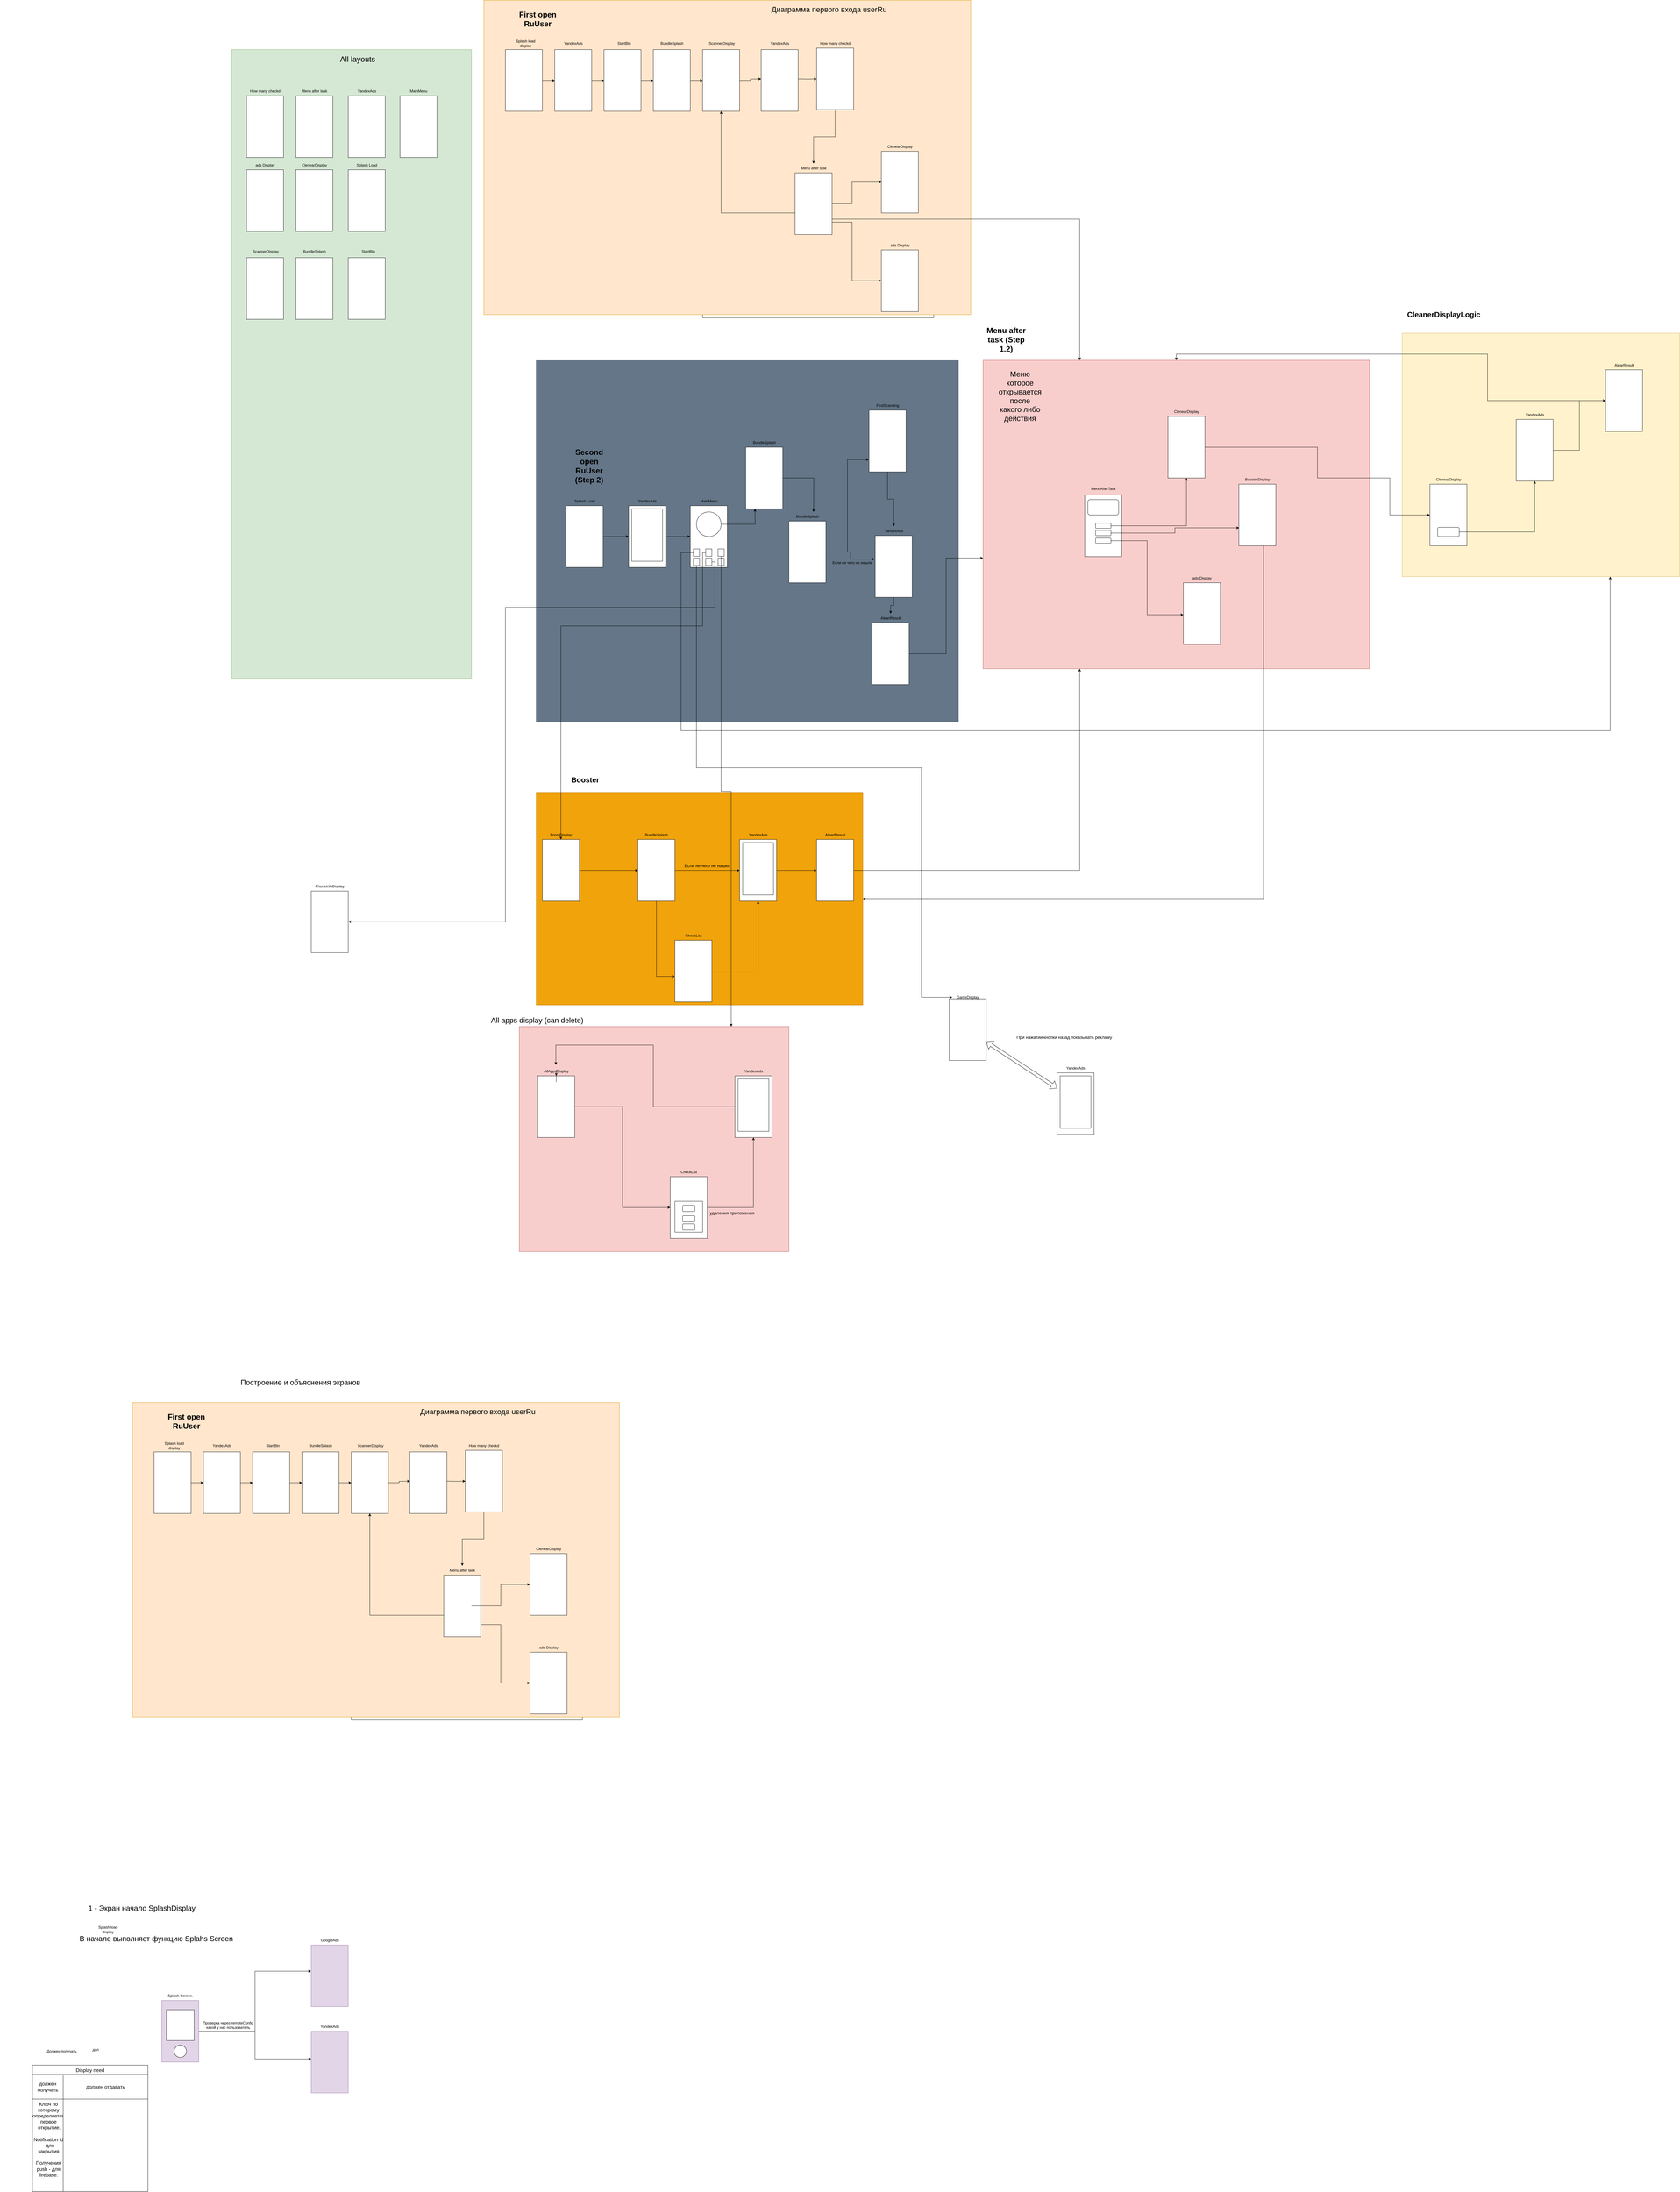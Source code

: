 <mxfile version="20.8.23" type="github">
  <diagram name="Страница 1" id="ppvrTBi7nB31yAV7Xdsy">
    <mxGraphModel dx="2557" dy="423" grid="1" gridSize="10" guides="1" tooltips="1" connect="1" arrows="1" fold="1" page="1" pageScale="1" pageWidth="827" pageHeight="1169" math="0" shadow="0">
      <root>
        <mxCell id="0" />
        <mxCell id="1" parent="0" />
        <mxCell id="44PgrtZbHE7eXeQa4HWt-210" value="" style="rounded=0;whiteSpace=wrap;html=1;fontSize=24;fillColor=#647687;fontColor=#ffffff;strokeColor=#314354;" parent="1" vertex="1">
          <mxGeometry x="180" y="1169" width="1370" height="1171" as="geometry" />
        </mxCell>
        <mxCell id="44PgrtZbHE7eXeQa4HWt-202" value="" style="rounded=0;whiteSpace=wrap;html=1;fontSize=14;fillColor=#f0a30a;fontColor=#000000;strokeColor=#BD7000;" parent="1" vertex="1">
          <mxGeometry x="180" y="2570" width="1060" height="690" as="geometry" />
        </mxCell>
        <mxCell id="44PgrtZbHE7eXeQa4HWt-184" value="" style="rounded=0;whiteSpace=wrap;html=1;fontSize=14;fillColor=#f8cecc;strokeColor=#b85450;" parent="1" vertex="1">
          <mxGeometry x="125" y="3330" width="875" height="730" as="geometry" />
        </mxCell>
        <mxCell id="44PgrtZbHE7eXeQa4HWt-114" value="" style="rounded=0;whiteSpace=wrap;html=1;fillColor=#fff2cc;strokeColor=#d6b656;" parent="1" vertex="1">
          <mxGeometry x="2990" y="1080" width="900" height="790" as="geometry" />
        </mxCell>
        <mxCell id="44PgrtZbHE7eXeQa4HWt-50" value="" style="rounded=0;whiteSpace=wrap;html=1;" parent="1" vertex="1">
          <mxGeometry x="720" y="60" width="750" height="970" as="geometry" />
        </mxCell>
        <mxCell id="3ObILZdkVydpHkh8qObJ-109" value="" style="rounded=0;whiteSpace=wrap;html=1;fontSize=25;fillColor=#d5e8d4;strokeColor=#82b366;" parent="1" vertex="1">
          <mxGeometry x="-808" y="160" width="778" height="2040" as="geometry" />
        </mxCell>
        <mxCell id="3ObILZdkVydpHkh8qObJ-108" value="" style="rounded=0;whiteSpace=wrap;html=1;fontSize=25;fillColor=#ffe6cc;strokeColor=#d79b00;" parent="1" vertex="1">
          <mxGeometry x="10" width="1580" height="1020" as="geometry" />
        </mxCell>
        <mxCell id="3ObILZdkVydpHkh8qObJ-1" value="&lt;b&gt;&lt;font style=&quot;font-size: 25px;&quot;&gt;First open RuUser&lt;br&gt;&lt;/font&gt;&lt;/b&gt;" style="text;html=1;strokeColor=none;fillColor=none;align=center;verticalAlign=middle;whiteSpace=wrap;rounded=0;" parent="1" vertex="1">
          <mxGeometry x="110" y="30" width="150" height="60" as="geometry" />
        </mxCell>
        <mxCell id="3ObILZdkVydpHkh8qObJ-29" style="edgeStyle=orthogonalEdgeStyle;rounded=0;orthogonalLoop=1;jettySize=auto;html=1;entryX=0;entryY=0.5;entryDx=0;entryDy=0;" parent="1" source="3ObILZdkVydpHkh8qObJ-5" target="3ObILZdkVydpHkh8qObJ-6" edge="1">
          <mxGeometry relative="1" as="geometry" />
        </mxCell>
        <mxCell id="3ObILZdkVydpHkh8qObJ-5" value="" style="rounded=0;whiteSpace=wrap;html=1;" parent="1" vertex="1">
          <mxGeometry x="80" y="160" width="120" height="200" as="geometry" />
        </mxCell>
        <mxCell id="3ObILZdkVydpHkh8qObJ-30" style="edgeStyle=orthogonalEdgeStyle;rounded=0;orthogonalLoop=1;jettySize=auto;html=1;entryX=0;entryY=0.5;entryDx=0;entryDy=0;" parent="1" source="3ObILZdkVydpHkh8qObJ-6" target="3ObILZdkVydpHkh8qObJ-7" edge="1">
          <mxGeometry relative="1" as="geometry" />
        </mxCell>
        <mxCell id="3ObILZdkVydpHkh8qObJ-31" style="edgeStyle=orthogonalEdgeStyle;rounded=0;orthogonalLoop=1;jettySize=auto;html=1;entryX=0;entryY=0.5;entryDx=0;entryDy=0;" parent="1" source="3ObILZdkVydpHkh8qObJ-7" target="3ObILZdkVydpHkh8qObJ-8" edge="1">
          <mxGeometry relative="1" as="geometry" />
        </mxCell>
        <mxCell id="3ObILZdkVydpHkh8qObJ-32" style="edgeStyle=orthogonalEdgeStyle;rounded=0;orthogonalLoop=1;jettySize=auto;html=1;entryX=0;entryY=0.5;entryDx=0;entryDy=0;" parent="1" source="3ObILZdkVydpHkh8qObJ-8" target="3ObILZdkVydpHkh8qObJ-9" edge="1">
          <mxGeometry relative="1" as="geometry" />
        </mxCell>
        <mxCell id="3ObILZdkVydpHkh8qObJ-48" style="edgeStyle=orthogonalEdgeStyle;rounded=0;orthogonalLoop=1;jettySize=auto;html=1;entryX=0;entryY=0.5;entryDx=0;entryDy=0;" parent="1" source="3ObILZdkVydpHkh8qObJ-9" edge="1">
          <mxGeometry relative="1" as="geometry">
            <mxPoint x="910.0" y="255" as="targetPoint" />
          </mxGeometry>
        </mxCell>
        <mxCell id="3ObILZdkVydpHkh8qObJ-13" value="&lt;div&gt;Splash load&lt;/div&gt;&lt;div&gt;display&lt;br&gt;&lt;/div&gt;" style="text;html=1;align=center;verticalAlign=middle;resizable=0;points=[];autosize=1;strokeColor=none;fillColor=none;" parent="1" vertex="1">
          <mxGeometry x="100" y="120" width="90" height="40" as="geometry" />
        </mxCell>
        <mxCell id="3ObILZdkVydpHkh8qObJ-38" style="edgeStyle=orthogonalEdgeStyle;rounded=0;orthogonalLoop=1;jettySize=auto;html=1;" parent="1" source="3ObILZdkVydpHkh8qObJ-18" target="3ObILZdkVydpHkh8qObJ-21" edge="1">
          <mxGeometry relative="1" as="geometry">
            <mxPoint x="1060" y="360" as="targetPoint" />
          </mxGeometry>
        </mxCell>
        <mxCell id="3ObILZdkVydpHkh8qObJ-44" style="edgeStyle=orthogonalEdgeStyle;rounded=0;orthogonalLoop=1;jettySize=auto;html=1;entryX=0;entryY=0.5;entryDx=0;entryDy=0;" parent="1" source="3ObILZdkVydpHkh8qObJ-22" target="3ObILZdkVydpHkh8qObJ-25" edge="1">
          <mxGeometry relative="1" as="geometry" />
        </mxCell>
        <mxCell id="3ObILZdkVydpHkh8qObJ-22" value="" style="rounded=1;whiteSpace=wrap;html=1;arcSize=22;" parent="1" vertex="1">
          <mxGeometry x="1050" y="650" width="60" height="20" as="geometry" />
        </mxCell>
        <mxCell id="3ObILZdkVydpHkh8qObJ-43" style="edgeStyle=orthogonalEdgeStyle;rounded=0;orthogonalLoop=1;jettySize=auto;html=1;entryX=0.5;entryY=1;entryDx=0;entryDy=0;" parent="1" source="3ObILZdkVydpHkh8qObJ-23" target="3ObILZdkVydpHkh8qObJ-9" edge="1">
          <mxGeometry relative="1" as="geometry">
            <mxPoint x="750.0" y="530" as="targetPoint" />
          </mxGeometry>
        </mxCell>
        <mxCell id="3ObILZdkVydpHkh8qObJ-23" value="" style="rounded=1;whiteSpace=wrap;html=1;arcSize=22;" parent="1" vertex="1">
          <mxGeometry x="1050" y="680" width="60" height="20" as="geometry" />
        </mxCell>
        <mxCell id="3ObILZdkVydpHkh8qObJ-41" style="edgeStyle=orthogonalEdgeStyle;rounded=0;orthogonalLoop=1;jettySize=auto;html=1;entryX=0;entryY=0.5;entryDx=0;entryDy=0;" parent="1" source="3ObILZdkVydpHkh8qObJ-24" target="3ObILZdkVydpHkh8qObJ-27" edge="1">
          <mxGeometry relative="1" as="geometry" />
        </mxCell>
        <mxCell id="3ObILZdkVydpHkh8qObJ-24" value="" style="rounded=1;whiteSpace=wrap;html=1;arcSize=22;" parent="1" vertex="1">
          <mxGeometry x="1050" y="710" width="60" height="20" as="geometry" />
        </mxCell>
        <mxCell id="3ObILZdkVydpHkh8qObJ-45" value="" style="group" parent="1" vertex="1" connectable="0">
          <mxGeometry x="1090" y="125" width="120" height="230" as="geometry" />
        </mxCell>
        <mxCell id="3ObILZdkVydpHkh8qObJ-18" value="" style="rounded=0;whiteSpace=wrap;html=1;" parent="3ObILZdkVydpHkh8qObJ-45" vertex="1">
          <mxGeometry y="30" width="120" height="200" as="geometry" />
        </mxCell>
        <mxCell id="3ObILZdkVydpHkh8qObJ-19" value="How many checkd" style="text;html=1;align=center;verticalAlign=middle;resizable=0;points=[];autosize=1;strokeColor=none;fillColor=none;" parent="3ObILZdkVydpHkh8qObJ-45" vertex="1">
          <mxGeometry width="120" height="30" as="geometry" />
        </mxCell>
        <mxCell id="3ObILZdkVydpHkh8qObJ-49" style="edgeStyle=orthogonalEdgeStyle;rounded=0;orthogonalLoop=1;jettySize=auto;html=1;entryX=0;entryY=0.5;entryDx=0;entryDy=0;" parent="1" target="3ObILZdkVydpHkh8qObJ-18" edge="1">
          <mxGeometry relative="1" as="geometry">
            <mxPoint x="1030.0" y="255" as="sourcePoint" />
          </mxGeometry>
        </mxCell>
        <mxCell id="3ObILZdkVydpHkh8qObJ-50" value="&lt;b&gt;&lt;font style=&quot;font-size: 25px;&quot;&gt;Second open RuUser (Step 2)&lt;br&gt;&lt;/font&gt;&lt;/b&gt;" style="text;html=1;strokeColor=none;fillColor=none;align=center;verticalAlign=middle;whiteSpace=wrap;rounded=0;" parent="1" vertex="1">
          <mxGeometry x="277" y="1480" width="150" height="60" as="geometry" />
        </mxCell>
        <mxCell id="3ObILZdkVydpHkh8qObJ-55" value="" style="group" parent="1" vertex="1" connectable="0">
          <mxGeometry x="1300" y="780" width="120" height="230" as="geometry" />
        </mxCell>
        <mxCell id="3ObILZdkVydpHkh8qObJ-27" value="" style="rounded=0;whiteSpace=wrap;html=1;" parent="3ObILZdkVydpHkh8qObJ-55" vertex="1">
          <mxGeometry y="30" width="120" height="200" as="geometry" />
        </mxCell>
        <mxCell id="3ObILZdkVydpHkh8qObJ-28" value="ads Display" style="text;html=1;align=center;verticalAlign=middle;resizable=0;points=[];autosize=1;strokeColor=none;fillColor=none;" parent="3ObILZdkVydpHkh8qObJ-55" vertex="1">
          <mxGeometry x="15" width="90" height="30" as="geometry" />
        </mxCell>
        <mxCell id="3ObILZdkVydpHkh8qObJ-56" value="" style="group" parent="1" vertex="1" connectable="0">
          <mxGeometry x="277" y="1610" width="120" height="230" as="geometry" />
        </mxCell>
        <mxCell id="3ObILZdkVydpHkh8qObJ-57" value="" style="rounded=0;whiteSpace=wrap;html=1;" parent="3ObILZdkVydpHkh8qObJ-56" vertex="1">
          <mxGeometry y="30" width="120" height="200" as="geometry" />
        </mxCell>
        <mxCell id="3ObILZdkVydpHkh8qObJ-58" value="Splash Load" style="text;html=1;align=center;verticalAlign=middle;resizable=0;points=[];autosize=1;strokeColor=none;fillColor=none;" parent="3ObILZdkVydpHkh8qObJ-56" vertex="1">
          <mxGeometry x="15" width="90" height="30" as="geometry" />
        </mxCell>
        <mxCell id="3ObILZdkVydpHkh8qObJ-61" value="" style="group" parent="1" vertex="1" connectable="0">
          <mxGeometry x="480" y="1610" width="120" height="230" as="geometry" />
        </mxCell>
        <mxCell id="3ObILZdkVydpHkh8qObJ-62" value="" style="rounded=0;whiteSpace=wrap;html=1;" parent="3ObILZdkVydpHkh8qObJ-61" vertex="1">
          <mxGeometry y="30" width="120" height="200" as="geometry" />
        </mxCell>
        <mxCell id="3ObILZdkVydpHkh8qObJ-63" value="YandexAds" style="text;html=1;align=center;verticalAlign=middle;resizable=0;points=[];autosize=1;strokeColor=none;fillColor=none;" parent="3ObILZdkVydpHkh8qObJ-61" vertex="1">
          <mxGeometry x="20" width="80" height="30" as="geometry" />
        </mxCell>
        <mxCell id="44PgrtZbHE7eXeQa4HWt-20" value="" style="rounded=0;whiteSpace=wrap;html=1;" parent="3ObILZdkVydpHkh8qObJ-61" vertex="1">
          <mxGeometry x="10" y="40" width="100" height="170" as="geometry" />
        </mxCell>
        <mxCell id="3ObILZdkVydpHkh8qObJ-66" value="" style="group" parent="1" vertex="1" connectable="0">
          <mxGeometry x="-430" y="520" width="120" height="230" as="geometry" />
        </mxCell>
        <mxCell id="3ObILZdkVydpHkh8qObJ-67" value="" style="rounded=0;whiteSpace=wrap;html=1;" parent="3ObILZdkVydpHkh8qObJ-66" vertex="1">
          <mxGeometry y="30" width="120" height="200" as="geometry" />
        </mxCell>
        <mxCell id="3ObILZdkVydpHkh8qObJ-68" value="Splash Load" style="text;html=1;align=center;verticalAlign=middle;resizable=0;points=[];autosize=1;strokeColor=none;fillColor=none;" parent="3ObILZdkVydpHkh8qObJ-66" vertex="1">
          <mxGeometry x="15" width="90" height="30" as="geometry" />
        </mxCell>
        <mxCell id="3ObILZdkVydpHkh8qObJ-69" value="" style="group" parent="1" vertex="1" connectable="0">
          <mxGeometry x="-430" y="280" width="120" height="230" as="geometry" />
        </mxCell>
        <mxCell id="3ObILZdkVydpHkh8qObJ-70" value="" style="rounded=0;whiteSpace=wrap;html=1;" parent="3ObILZdkVydpHkh8qObJ-69" vertex="1">
          <mxGeometry y="30" width="120" height="200" as="geometry" />
        </mxCell>
        <mxCell id="3ObILZdkVydpHkh8qObJ-71" value="YandexAds" style="text;html=1;align=center;verticalAlign=middle;resizable=0;points=[];autosize=1;strokeColor=none;fillColor=none;" parent="3ObILZdkVydpHkh8qObJ-69" vertex="1">
          <mxGeometry x="20" width="80" height="30" as="geometry" />
        </mxCell>
        <mxCell id="3ObILZdkVydpHkh8qObJ-73" value="" style="group" parent="1" vertex="1" connectable="0">
          <mxGeometry x="400" y="125" width="120" height="235" as="geometry" />
        </mxCell>
        <mxCell id="3ObILZdkVydpHkh8qObJ-7" value="" style="rounded=0;whiteSpace=wrap;html=1;" parent="3ObILZdkVydpHkh8qObJ-73" vertex="1">
          <mxGeometry y="35" width="120" height="200" as="geometry" />
        </mxCell>
        <mxCell id="3ObILZdkVydpHkh8qObJ-15" value="StartBtn" style="text;html=1;align=center;verticalAlign=middle;resizable=0;points=[];autosize=1;strokeColor=none;fillColor=none;" parent="3ObILZdkVydpHkh8qObJ-73" vertex="1">
          <mxGeometry x="30" width="70" height="30" as="geometry" />
        </mxCell>
        <mxCell id="3ObILZdkVydpHkh8qObJ-74" value="" style="group" parent="1" vertex="1" connectable="0">
          <mxGeometry x="-430" y="800" width="120" height="235" as="geometry" />
        </mxCell>
        <mxCell id="3ObILZdkVydpHkh8qObJ-75" value="" style="rounded=0;whiteSpace=wrap;html=1;" parent="3ObILZdkVydpHkh8qObJ-74" vertex="1">
          <mxGeometry y="35" width="120" height="200" as="geometry" />
        </mxCell>
        <mxCell id="3ObILZdkVydpHkh8qObJ-76" value="StartBtn" style="text;html=1;align=center;verticalAlign=middle;resizable=0;points=[];autosize=1;strokeColor=none;fillColor=none;" parent="3ObILZdkVydpHkh8qObJ-74" vertex="1">
          <mxGeometry x="30" width="70" height="30" as="geometry" />
        </mxCell>
        <mxCell id="3ObILZdkVydpHkh8qObJ-77" value="" style="group" parent="1" vertex="1" connectable="0">
          <mxGeometry x="560" y="125" width="120" height="235" as="geometry" />
        </mxCell>
        <mxCell id="3ObILZdkVydpHkh8qObJ-8" value="" style="rounded=0;whiteSpace=wrap;html=1;" parent="3ObILZdkVydpHkh8qObJ-77" vertex="1">
          <mxGeometry y="35" width="120" height="200" as="geometry" />
        </mxCell>
        <mxCell id="3ObILZdkVydpHkh8qObJ-16" value="BundleSplash" style="text;html=1;align=center;verticalAlign=middle;resizable=0;points=[];autosize=1;strokeColor=none;fillColor=none;" parent="3ObILZdkVydpHkh8qObJ-77" vertex="1">
          <mxGeometry x="10" width="100" height="30" as="geometry" />
        </mxCell>
        <mxCell id="3ObILZdkVydpHkh8qObJ-78" value="" style="group" parent="1" vertex="1" connectable="0">
          <mxGeometry x="-600" y="800" width="120" height="235" as="geometry" />
        </mxCell>
        <mxCell id="3ObILZdkVydpHkh8qObJ-79" value="" style="rounded=0;whiteSpace=wrap;html=1;" parent="3ObILZdkVydpHkh8qObJ-78" vertex="1">
          <mxGeometry y="35" width="120" height="200" as="geometry" />
        </mxCell>
        <mxCell id="3ObILZdkVydpHkh8qObJ-80" value="BundleSplash" style="text;html=1;align=center;verticalAlign=middle;resizable=0;points=[];autosize=1;strokeColor=none;fillColor=none;" parent="3ObILZdkVydpHkh8qObJ-78" vertex="1">
          <mxGeometry x="10" width="100" height="30" as="geometry" />
        </mxCell>
        <mxCell id="3ObILZdkVydpHkh8qObJ-81" value="" style="group" parent="1" vertex="1" connectable="0">
          <mxGeometry x="720" y="125" width="120" height="235" as="geometry" />
        </mxCell>
        <mxCell id="3ObILZdkVydpHkh8qObJ-9" value="" style="rounded=0;whiteSpace=wrap;html=1;" parent="3ObILZdkVydpHkh8qObJ-81" vertex="1">
          <mxGeometry y="35" width="120" height="200" as="geometry" />
        </mxCell>
        <mxCell id="3ObILZdkVydpHkh8qObJ-17" value="ScannerDisplay" style="text;html=1;align=center;verticalAlign=middle;resizable=0;points=[];autosize=1;strokeColor=none;fillColor=none;" parent="3ObILZdkVydpHkh8qObJ-81" vertex="1">
          <mxGeometry x="7" width="110" height="30" as="geometry" />
        </mxCell>
        <mxCell id="3ObILZdkVydpHkh8qObJ-82" value="" style="group" parent="1" vertex="1" connectable="0">
          <mxGeometry x="-760" y="800" width="120" height="235" as="geometry" />
        </mxCell>
        <mxCell id="3ObILZdkVydpHkh8qObJ-83" value="" style="rounded=0;whiteSpace=wrap;html=1;" parent="3ObILZdkVydpHkh8qObJ-82" vertex="1">
          <mxGeometry y="35" width="120" height="200" as="geometry" />
        </mxCell>
        <mxCell id="3ObILZdkVydpHkh8qObJ-84" value="ScannerDisplay" style="text;html=1;align=center;verticalAlign=middle;resizable=0;points=[];autosize=1;strokeColor=none;fillColor=none;" parent="3ObILZdkVydpHkh8qObJ-82" vertex="1">
          <mxGeometry x="7" width="110" height="30" as="geometry" />
        </mxCell>
        <mxCell id="3ObILZdkVydpHkh8qObJ-85" value="All layouts" style="text;html=1;align=center;verticalAlign=middle;resizable=0;points=[];autosize=1;strokeColor=none;fillColor=none;fontSize=25;" parent="1" vertex="1">
          <mxGeometry x="-470" y="170" width="140" height="40" as="geometry" />
        </mxCell>
        <mxCell id="3ObILZdkVydpHkh8qObJ-86" value="" style="group" parent="1" vertex="1" connectable="0">
          <mxGeometry x="240" y="125" width="120" height="235" as="geometry" />
        </mxCell>
        <mxCell id="3ObILZdkVydpHkh8qObJ-6" value="" style="rounded=0;whiteSpace=wrap;html=1;" parent="3ObILZdkVydpHkh8qObJ-86" vertex="1">
          <mxGeometry y="35" width="120" height="200" as="geometry" />
        </mxCell>
        <mxCell id="3ObILZdkVydpHkh8qObJ-14" value="YandexAds" style="text;html=1;align=center;verticalAlign=middle;resizable=0;points=[];autosize=1;strokeColor=none;fillColor=none;" parent="3ObILZdkVydpHkh8qObJ-86" vertex="1">
          <mxGeometry x="20" width="80" height="30" as="geometry" />
        </mxCell>
        <mxCell id="3ObILZdkVydpHkh8qObJ-87" value="" style="group" parent="1" vertex="1" connectable="0">
          <mxGeometry x="910" y="125" width="120" height="235" as="geometry" />
        </mxCell>
        <mxCell id="3ObILZdkVydpHkh8qObJ-88" value="" style="rounded=0;whiteSpace=wrap;html=1;" parent="3ObILZdkVydpHkh8qObJ-87" vertex="1">
          <mxGeometry y="35" width="120" height="200" as="geometry" />
        </mxCell>
        <mxCell id="3ObILZdkVydpHkh8qObJ-89" value="YandexAds" style="text;html=1;align=center;verticalAlign=middle;resizable=0;points=[];autosize=1;strokeColor=none;fillColor=none;" parent="3ObILZdkVydpHkh8qObJ-87" vertex="1">
          <mxGeometry x="20" width="80" height="30" as="geometry" />
        </mxCell>
        <mxCell id="3ObILZdkVydpHkh8qObJ-90" value="" style="group" parent="1" vertex="1" connectable="0">
          <mxGeometry x="-760" y="280" width="120" height="230" as="geometry" />
        </mxCell>
        <mxCell id="3ObILZdkVydpHkh8qObJ-91" value="" style="rounded=0;whiteSpace=wrap;html=1;" parent="3ObILZdkVydpHkh8qObJ-90" vertex="1">
          <mxGeometry y="30" width="120" height="200" as="geometry" />
        </mxCell>
        <mxCell id="3ObILZdkVydpHkh8qObJ-92" value="How many checkd" style="text;html=1;align=center;verticalAlign=middle;resizable=0;points=[];autosize=1;strokeColor=none;fillColor=none;" parent="3ObILZdkVydpHkh8qObJ-90" vertex="1">
          <mxGeometry width="120" height="30" as="geometry" />
        </mxCell>
        <mxCell id="3ObILZdkVydpHkh8qObJ-93" value="" style="group" parent="1" vertex="1" connectable="0">
          <mxGeometry x="1020" y="530" width="120" height="230" as="geometry" />
        </mxCell>
        <mxCell id="3ObILZdkVydpHkh8qObJ-20" value="" style="rounded=0;whiteSpace=wrap;html=1;" parent="3ObILZdkVydpHkh8qObJ-93" vertex="1">
          <mxGeometry y="30" width="120" height="200" as="geometry" />
        </mxCell>
        <mxCell id="3ObILZdkVydpHkh8qObJ-21" value="Menu after task" style="text;html=1;align=center;verticalAlign=middle;resizable=0;points=[];autosize=1;strokeColor=none;fillColor=none;" parent="3ObILZdkVydpHkh8qObJ-93" vertex="1">
          <mxGeometry x="5" width="110" height="30" as="geometry" />
        </mxCell>
        <mxCell id="3ObILZdkVydpHkh8qObJ-94" value="" style="group" parent="1" vertex="1" connectable="0">
          <mxGeometry x="-430" y="120" width="120" height="230" as="geometry" />
        </mxCell>
        <mxCell id="3ObILZdkVydpHkh8qObJ-107" value="" style="group" parent="3ObILZdkVydpHkh8qObJ-94" vertex="1" connectable="0">
          <mxGeometry x="-170" y="160" width="120" height="230" as="geometry" />
        </mxCell>
        <mxCell id="3ObILZdkVydpHkh8qObJ-95" value="" style="rounded=0;whiteSpace=wrap;html=1;" parent="3ObILZdkVydpHkh8qObJ-107" vertex="1">
          <mxGeometry y="30" width="120" height="200" as="geometry" />
        </mxCell>
        <mxCell id="3ObILZdkVydpHkh8qObJ-96" value="Menu after task" style="text;html=1;align=center;verticalAlign=middle;resizable=0;points=[];autosize=1;strokeColor=none;fillColor=none;" parent="3ObILZdkVydpHkh8qObJ-107" vertex="1">
          <mxGeometry x="5" width="110" height="30" as="geometry" />
        </mxCell>
        <mxCell id="3ObILZdkVydpHkh8qObJ-97" value="" style="group" parent="1" vertex="1" connectable="0">
          <mxGeometry x="1300" y="460" width="120" height="230" as="geometry" />
        </mxCell>
        <mxCell id="3ObILZdkVydpHkh8qObJ-25" value="" style="rounded=0;whiteSpace=wrap;html=1;" parent="3ObILZdkVydpHkh8qObJ-97" vertex="1">
          <mxGeometry y="30" width="120" height="200" as="geometry" />
        </mxCell>
        <mxCell id="3ObILZdkVydpHkh8qObJ-26" value="ClenearDisplay" style="text;html=1;align=center;verticalAlign=middle;resizable=0;points=[];autosize=1;strokeColor=none;fillColor=none;" parent="3ObILZdkVydpHkh8qObJ-97" vertex="1">
          <mxGeometry x="10" width="100" height="30" as="geometry" />
        </mxCell>
        <mxCell id="3ObILZdkVydpHkh8qObJ-98" value="" style="group" parent="1" vertex="1" connectable="0">
          <mxGeometry x="-600" y="520" width="120" height="230" as="geometry" />
        </mxCell>
        <mxCell id="3ObILZdkVydpHkh8qObJ-99" value="" style="rounded=0;whiteSpace=wrap;html=1;" parent="3ObILZdkVydpHkh8qObJ-98" vertex="1">
          <mxGeometry y="30" width="120" height="200" as="geometry" />
        </mxCell>
        <mxCell id="3ObILZdkVydpHkh8qObJ-100" value="ClenearDisplay" style="text;html=1;align=center;verticalAlign=middle;resizable=0;points=[];autosize=1;strokeColor=none;fillColor=none;" parent="3ObILZdkVydpHkh8qObJ-98" vertex="1">
          <mxGeometry x="10" width="100" height="30" as="geometry" />
        </mxCell>
        <mxCell id="3ObILZdkVydpHkh8qObJ-106" value="" style="group" parent="1" vertex="1" connectable="0">
          <mxGeometry x="-760" y="520" width="120" height="230" as="geometry" />
        </mxCell>
        <mxCell id="3ObILZdkVydpHkh8qObJ-102" value="" style="rounded=0;whiteSpace=wrap;html=1;" parent="3ObILZdkVydpHkh8qObJ-106" vertex="1">
          <mxGeometry y="30" width="120" height="200" as="geometry" />
        </mxCell>
        <mxCell id="3ObILZdkVydpHkh8qObJ-103" value="ads Display" style="text;html=1;align=center;verticalAlign=middle;resizable=0;points=[];autosize=1;strokeColor=none;fillColor=none;" parent="3ObILZdkVydpHkh8qObJ-106" vertex="1">
          <mxGeometry x="15" width="90" height="30" as="geometry" />
        </mxCell>
        <mxCell id="3ObILZdkVydpHkh8qObJ-111" value="" style="group" parent="1" vertex="1" connectable="0">
          <mxGeometry x="-262" y="280" width="120" height="230" as="geometry" />
        </mxCell>
        <mxCell id="3ObILZdkVydpHkh8qObJ-112" value="" style="rounded=0;whiteSpace=wrap;html=1;" parent="3ObILZdkVydpHkh8qObJ-111" vertex="1">
          <mxGeometry y="30" width="120" height="200" as="geometry" />
        </mxCell>
        <mxCell id="3ObILZdkVydpHkh8qObJ-113" value="&lt;div&gt;MainMenu&lt;/div&gt;" style="text;html=1;align=center;verticalAlign=middle;resizable=0;points=[];autosize=1;strokeColor=none;fillColor=none;" parent="3ObILZdkVydpHkh8qObJ-111" vertex="1">
          <mxGeometry x="20" width="80" height="30" as="geometry" />
        </mxCell>
        <mxCell id="44PgrtZbHE7eXeQa4HWt-4" value="" style="group" parent="1" vertex="1" connectable="0">
          <mxGeometry x="680" y="1610" width="120" height="254" as="geometry" />
        </mxCell>
        <mxCell id="44PgrtZbHE7eXeQa4HWt-5" value="" style="rounded=0;whiteSpace=wrap;html=1;" parent="44PgrtZbHE7eXeQa4HWt-4" vertex="1">
          <mxGeometry y="30" width="120" height="200" as="geometry" />
        </mxCell>
        <mxCell id="44PgrtZbHE7eXeQa4HWt-6" value="&lt;div&gt;MainMenu&lt;/div&gt;" style="text;html=1;align=center;verticalAlign=middle;resizable=0;points=[];autosize=1;strokeColor=none;fillColor=none;" parent="44PgrtZbHE7eXeQa4HWt-4" vertex="1">
          <mxGeometry x="20" width="80" height="30" as="geometry" />
        </mxCell>
        <mxCell id="44PgrtZbHE7eXeQa4HWt-10" value="" style="rounded=0;whiteSpace=wrap;html=1;" parent="44PgrtZbHE7eXeQa4HWt-4" vertex="1">
          <mxGeometry x="10" y="170" width="20" height="24" as="geometry" />
        </mxCell>
        <mxCell id="44PgrtZbHE7eXeQa4HWt-13" value="" style="rounded=0;whiteSpace=wrap;html=1;" parent="44PgrtZbHE7eXeQa4HWt-4" vertex="1">
          <mxGeometry x="50" y="170" width="20" height="24" as="geometry" />
        </mxCell>
        <mxCell id="44PgrtZbHE7eXeQa4HWt-14" value="" style="rounded=0;whiteSpace=wrap;html=1;" parent="44PgrtZbHE7eXeQa4HWt-4" vertex="1">
          <mxGeometry x="90" y="170" width="20" height="24" as="geometry" />
        </mxCell>
        <mxCell id="44PgrtZbHE7eXeQa4HWt-15" value="" style="rounded=0;whiteSpace=wrap;html=1;" parent="44PgrtZbHE7eXeQa4HWt-4" vertex="1">
          <mxGeometry x="90" y="200" width="20" height="24" as="geometry" />
        </mxCell>
        <mxCell id="44PgrtZbHE7eXeQa4HWt-16" value="" style="rounded=0;whiteSpace=wrap;html=1;" parent="44PgrtZbHE7eXeQa4HWt-4" vertex="1">
          <mxGeometry x="50" y="200" width="20" height="24" as="geometry" />
        </mxCell>
        <mxCell id="44PgrtZbHE7eXeQa4HWt-18" value="" style="rounded=0;whiteSpace=wrap;html=1;" parent="44PgrtZbHE7eXeQa4HWt-4" vertex="1">
          <mxGeometry x="10" y="200" width="20" height="24" as="geometry" />
        </mxCell>
        <mxCell id="44PgrtZbHE7eXeQa4HWt-19" value="" style="ellipse;whiteSpace=wrap;html=1;aspect=fixed;" parent="44PgrtZbHE7eXeQa4HWt-4" vertex="1">
          <mxGeometry x="20" y="50" width="80" height="80" as="geometry" />
        </mxCell>
        <mxCell id="44PgrtZbHE7eXeQa4HWt-8" style="edgeStyle=orthogonalEdgeStyle;rounded=0;orthogonalLoop=1;jettySize=auto;html=1;entryX=0;entryY=0.5;entryDx=0;entryDy=0;" parent="1" source="3ObILZdkVydpHkh8qObJ-57" target="3ObILZdkVydpHkh8qObJ-62" edge="1">
          <mxGeometry relative="1" as="geometry" />
        </mxCell>
        <mxCell id="44PgrtZbHE7eXeQa4HWt-9" style="edgeStyle=orthogonalEdgeStyle;rounded=0;orthogonalLoop=1;jettySize=auto;html=1;entryX=0;entryY=0.5;entryDx=0;entryDy=0;" parent="1" source="3ObILZdkVydpHkh8qObJ-62" target="44PgrtZbHE7eXeQa4HWt-5" edge="1">
          <mxGeometry relative="1" as="geometry" />
        </mxCell>
        <mxCell id="44PgrtZbHE7eXeQa4HWt-22" style="edgeStyle=orthogonalEdgeStyle;rounded=0;orthogonalLoop=1;jettySize=auto;html=1;" parent="1" source="44PgrtZbHE7eXeQa4HWt-19" edge="1">
          <mxGeometry relative="1" as="geometry">
            <mxPoint x="890" y="1650.0" as="targetPoint" />
          </mxGeometry>
        </mxCell>
        <mxCell id="44PgrtZbHE7eXeQa4HWt-23" value="" style="group" parent="1" vertex="1" connectable="0">
          <mxGeometry x="860" y="1420" width="120" height="230" as="geometry" />
        </mxCell>
        <mxCell id="44PgrtZbHE7eXeQa4HWt-26" value="" style="group" parent="44PgrtZbHE7eXeQa4HWt-23" vertex="1" connectable="0">
          <mxGeometry width="120" height="230" as="geometry" />
        </mxCell>
        <mxCell id="44PgrtZbHE7eXeQa4HWt-24" value="" style="rounded=0;whiteSpace=wrap;html=1;" parent="44PgrtZbHE7eXeQa4HWt-26" vertex="1">
          <mxGeometry y="30" width="120" height="200" as="geometry" />
        </mxCell>
        <mxCell id="44PgrtZbHE7eXeQa4HWt-83" style="edgeStyle=orthogonalEdgeStyle;rounded=0;orthogonalLoop=1;jettySize=auto;html=1;" parent="44PgrtZbHE7eXeQa4HWt-26" source="44PgrtZbHE7eXeQa4HWt-25" target="44PgrtZbHE7eXeQa4HWt-24" edge="1">
          <mxGeometry relative="1" as="geometry">
            <Array as="points">
              <mxPoint x="70" y="40" />
              <mxPoint x="70" y="40" />
            </Array>
          </mxGeometry>
        </mxCell>
        <mxCell id="44PgrtZbHE7eXeQa4HWt-25" value="BundleSplash" style="text;html=1;align=center;verticalAlign=middle;resizable=0;points=[];autosize=1;strokeColor=none;fillColor=none;" parent="44PgrtZbHE7eXeQa4HWt-26" vertex="1">
          <mxGeometry x="10" width="100" height="30" as="geometry" />
        </mxCell>
        <mxCell id="44PgrtZbHE7eXeQa4HWt-28" style="edgeStyle=orthogonalEdgeStyle;rounded=0;orthogonalLoop=1;jettySize=auto;html=1;" parent="1" source="44PgrtZbHE7eXeQa4HWt-24" edge="1">
          <mxGeometry relative="1" as="geometry">
            <mxPoint x="1080.059" y="1660" as="targetPoint" />
          </mxGeometry>
        </mxCell>
        <mxCell id="44PgrtZbHE7eXeQa4HWt-29" value="" style="group" parent="1" vertex="1" connectable="0">
          <mxGeometry x="1000" y="1660" width="120" height="230" as="geometry" />
        </mxCell>
        <mxCell id="44PgrtZbHE7eXeQa4HWt-30" value="" style="group" parent="44PgrtZbHE7eXeQa4HWt-29" vertex="1" connectable="0">
          <mxGeometry width="120" height="230" as="geometry" />
        </mxCell>
        <mxCell id="44PgrtZbHE7eXeQa4HWt-31" value="" style="rounded=0;whiteSpace=wrap;html=1;" parent="44PgrtZbHE7eXeQa4HWt-30" vertex="1">
          <mxGeometry y="30" width="120" height="200" as="geometry" />
        </mxCell>
        <mxCell id="44PgrtZbHE7eXeQa4HWt-32" value="BundleSplash" style="text;html=1;align=center;verticalAlign=middle;resizable=0;points=[];autosize=1;strokeColor=none;fillColor=none;" parent="44PgrtZbHE7eXeQa4HWt-30" vertex="1">
          <mxGeometry x="10" width="100" height="30" as="geometry" />
        </mxCell>
        <mxCell id="44PgrtZbHE7eXeQa4HWt-33" value="Если не чего не нашли" style="text;html=1;align=center;verticalAlign=middle;resizable=0;points=[];autosize=1;strokeColor=none;fillColor=none;" parent="1" vertex="1">
          <mxGeometry x="1130" y="1810" width="150" height="30" as="geometry" />
        </mxCell>
        <mxCell id="44PgrtZbHE7eXeQa4HWt-34" value="" style="group" parent="1" vertex="1" connectable="0">
          <mxGeometry x="1260" y="1300" width="120" height="230" as="geometry" />
        </mxCell>
        <mxCell id="44PgrtZbHE7eXeQa4HWt-35" value="" style="group" parent="44PgrtZbHE7eXeQa4HWt-34" vertex="1" connectable="0">
          <mxGeometry width="120" height="230" as="geometry" />
        </mxCell>
        <mxCell id="44PgrtZbHE7eXeQa4HWt-36" value="" style="rounded=0;whiteSpace=wrap;html=1;" parent="44PgrtZbHE7eXeQa4HWt-35" vertex="1">
          <mxGeometry y="30" width="120" height="200" as="geometry" />
        </mxCell>
        <mxCell id="44PgrtZbHE7eXeQa4HWt-37" value="FindScanning" style="text;html=1;align=center;verticalAlign=middle;resizable=0;points=[];autosize=1;strokeColor=none;fillColor=none;" parent="44PgrtZbHE7eXeQa4HWt-35" vertex="1">
          <mxGeometry x="10" width="100" height="30" as="geometry" />
        </mxCell>
        <mxCell id="44PgrtZbHE7eXeQa4HWt-39" value="" style="group" parent="1" vertex="1" connectable="0">
          <mxGeometry x="1280" y="1707" width="120" height="230" as="geometry" />
        </mxCell>
        <mxCell id="44PgrtZbHE7eXeQa4HWt-40" value="" style="group" parent="44PgrtZbHE7eXeQa4HWt-39" vertex="1" connectable="0">
          <mxGeometry width="120" height="230" as="geometry" />
        </mxCell>
        <mxCell id="44PgrtZbHE7eXeQa4HWt-41" value="" style="rounded=0;whiteSpace=wrap;html=1;" parent="44PgrtZbHE7eXeQa4HWt-40" vertex="1">
          <mxGeometry y="30" width="120" height="200" as="geometry" />
        </mxCell>
        <mxCell id="44PgrtZbHE7eXeQa4HWt-42" value="YandexAds" style="text;html=1;align=center;verticalAlign=middle;resizable=0;points=[];autosize=1;strokeColor=none;fillColor=none;" parent="44PgrtZbHE7eXeQa4HWt-40" vertex="1">
          <mxGeometry x="20" width="80" height="30" as="geometry" />
        </mxCell>
        <mxCell id="44PgrtZbHE7eXeQa4HWt-43" value="" style="group" parent="1" vertex="1" connectable="0">
          <mxGeometry x="1270" y="1990" width="120" height="230" as="geometry" />
        </mxCell>
        <mxCell id="44PgrtZbHE7eXeQa4HWt-44" value="" style="group" parent="44PgrtZbHE7eXeQa4HWt-43" vertex="1" connectable="0">
          <mxGeometry width="120" height="230" as="geometry" />
        </mxCell>
        <mxCell id="44PgrtZbHE7eXeQa4HWt-45" value="" style="rounded=0;whiteSpace=wrap;html=1;" parent="44PgrtZbHE7eXeQa4HWt-44" vertex="1">
          <mxGeometry y="30" width="120" height="200" as="geometry" />
        </mxCell>
        <mxCell id="44PgrtZbHE7eXeQa4HWt-46" value="AleartResult" style="text;html=1;align=center;verticalAlign=middle;resizable=0;points=[];autosize=1;strokeColor=none;fillColor=none;" parent="44PgrtZbHE7eXeQa4HWt-44" vertex="1">
          <mxGeometry x="15" width="90" height="30" as="geometry" />
        </mxCell>
        <mxCell id="44PgrtZbHE7eXeQa4HWt-47" style="edgeStyle=orthogonalEdgeStyle;rounded=0;orthogonalLoop=1;jettySize=auto;html=1;entryX=-0.012;entryY=0.38;entryDx=0;entryDy=0;entryPerimeter=0;" parent="1" source="44PgrtZbHE7eXeQa4HWt-31" target="44PgrtZbHE7eXeQa4HWt-41" edge="1">
          <mxGeometry relative="1" as="geometry" />
        </mxCell>
        <mxCell id="44PgrtZbHE7eXeQa4HWt-48" style="edgeStyle=orthogonalEdgeStyle;rounded=0;orthogonalLoop=1;jettySize=auto;html=1;" parent="1" source="44PgrtZbHE7eXeQa4HWt-41" target="44PgrtZbHE7eXeQa4HWt-46" edge="1">
          <mxGeometry relative="1" as="geometry" />
        </mxCell>
        <mxCell id="44PgrtZbHE7eXeQa4HWt-66" value="" style="group" parent="1" vertex="1" connectable="0">
          <mxGeometry x="1654" y="1169" width="1230" height="1000" as="geometry" />
        </mxCell>
        <mxCell id="44PgrtZbHE7eXeQa4HWt-75" value="" style="rounded=0;whiteSpace=wrap;html=1;fillColor=#f8cecc;strokeColor=#b85450;" parent="44PgrtZbHE7eXeQa4HWt-66" vertex="1">
          <mxGeometry x="-24" y="-1" width="1254" height="1001" as="geometry" />
        </mxCell>
        <mxCell id="44PgrtZbHE7eXeQa4HWt-76" value="" style="group" parent="44PgrtZbHE7eXeQa4HWt-66" vertex="1" connectable="0">
          <mxGeometry x="306" y="401" width="130" height="235" as="geometry" />
        </mxCell>
        <mxCell id="44PgrtZbHE7eXeQa4HWt-77" value="" style="rounded=0;whiteSpace=wrap;html=1;" parent="44PgrtZbHE7eXeQa4HWt-76" vertex="1">
          <mxGeometry y="35" width="120" height="200" as="geometry" />
        </mxCell>
        <mxCell id="44PgrtZbHE7eXeQa4HWt-78" value="MenuAfterTask" style="text;html=1;align=center;verticalAlign=middle;resizable=0;points=[];autosize=1;strokeColor=none;fillColor=none;" parent="44PgrtZbHE7eXeQa4HWt-76" vertex="1">
          <mxGeometry x="10" width="100" height="30" as="geometry" />
        </mxCell>
        <mxCell id="44PgrtZbHE7eXeQa4HWt-86" value="" style="rounded=1;whiteSpace=wrap;html=1;" parent="44PgrtZbHE7eXeQa4HWt-76" vertex="1">
          <mxGeometry x="35" y="126.5" width="50" height="17" as="geometry" />
        </mxCell>
        <mxCell id="44PgrtZbHE7eXeQa4HWt-87" value="" style="rounded=1;whiteSpace=wrap;html=1;" parent="44PgrtZbHE7eXeQa4HWt-76" vertex="1">
          <mxGeometry x="35" y="150" width="50" height="17" as="geometry" />
        </mxCell>
        <mxCell id="44PgrtZbHE7eXeQa4HWt-88" value="" style="rounded=1;whiteSpace=wrap;html=1;" parent="44PgrtZbHE7eXeQa4HWt-76" vertex="1">
          <mxGeometry x="35" y="175" width="50" height="17" as="geometry" />
        </mxCell>
        <mxCell id="44PgrtZbHE7eXeQa4HWt-89" value="" style="rounded=1;whiteSpace=wrap;html=1;" parent="44PgrtZbHE7eXeQa4HWt-76" vertex="1">
          <mxGeometry x="10" y="50" width="100" height="50" as="geometry" />
        </mxCell>
        <mxCell id="44PgrtZbHE7eXeQa4HWt-51" value="" style="group" parent="44PgrtZbHE7eXeQa4HWt-66" vertex="1" connectable="0">
          <mxGeometry x="576" y="151" width="120" height="230" as="geometry" />
        </mxCell>
        <mxCell id="44PgrtZbHE7eXeQa4HWt-52" value="" style="rounded=0;whiteSpace=wrap;html=1;" parent="44PgrtZbHE7eXeQa4HWt-51" vertex="1">
          <mxGeometry y="30" width="120" height="200" as="geometry" />
        </mxCell>
        <mxCell id="44PgrtZbHE7eXeQa4HWt-53" value="ClenearDisplay" style="text;html=1;align=center;verticalAlign=middle;resizable=0;points=[];autosize=1;strokeColor=none;fillColor=none;" parent="44PgrtZbHE7eXeQa4HWt-51" vertex="1">
          <mxGeometry x="10" width="100" height="30" as="geometry" />
        </mxCell>
        <mxCell id="44PgrtZbHE7eXeQa4HWt-91" style="edgeStyle=orthogonalEdgeStyle;rounded=0;orthogonalLoop=1;jettySize=auto;html=1;" parent="44PgrtZbHE7eXeQa4HWt-66" source="44PgrtZbHE7eXeQa4HWt-86" target="44PgrtZbHE7eXeQa4HWt-52" edge="1">
          <mxGeometry relative="1" as="geometry" />
        </mxCell>
        <mxCell id="44PgrtZbHE7eXeQa4HWt-54" value="" style="group" parent="44PgrtZbHE7eXeQa4HWt-66" vertex="1" connectable="0">
          <mxGeometry x="626" y="691" width="120" height="230" as="geometry" />
        </mxCell>
        <mxCell id="44PgrtZbHE7eXeQa4HWt-55" value="" style="rounded=0;whiteSpace=wrap;html=1;" parent="44PgrtZbHE7eXeQa4HWt-54" vertex="1">
          <mxGeometry y="30" width="120" height="200" as="geometry" />
        </mxCell>
        <mxCell id="44PgrtZbHE7eXeQa4HWt-56" value="ads Display" style="text;html=1;align=center;verticalAlign=middle;resizable=0;points=[];autosize=1;strokeColor=none;fillColor=none;" parent="44PgrtZbHE7eXeQa4HWt-54" vertex="1">
          <mxGeometry x="15" width="90" height="30" as="geometry" />
        </mxCell>
        <mxCell id="44PgrtZbHE7eXeQa4HWt-90" style="edgeStyle=orthogonalEdgeStyle;rounded=0;orthogonalLoop=1;jettySize=auto;html=1;entryX=-0.001;entryY=0.518;entryDx=0;entryDy=0;entryPerimeter=0;" parent="44PgrtZbHE7eXeQa4HWt-66" source="44PgrtZbHE7eXeQa4HWt-88" target="44PgrtZbHE7eXeQa4HWt-55" edge="1">
          <mxGeometry relative="1" as="geometry" />
        </mxCell>
        <mxCell id="44PgrtZbHE7eXeQa4HWt-92" value="" style="group" parent="44PgrtZbHE7eXeQa4HWt-66" vertex="1" connectable="0">
          <mxGeometry x="806" y="371" width="120" height="230" as="geometry" />
        </mxCell>
        <mxCell id="44PgrtZbHE7eXeQa4HWt-93" value="" style="rounded=0;whiteSpace=wrap;html=1;" parent="44PgrtZbHE7eXeQa4HWt-92" vertex="1">
          <mxGeometry y="30" width="120" height="200" as="geometry" />
        </mxCell>
        <mxCell id="44PgrtZbHE7eXeQa4HWt-94" value="BoosterDisplay" style="text;html=1;align=center;verticalAlign=middle;resizable=0;points=[];autosize=1;strokeColor=none;fillColor=none;" parent="44PgrtZbHE7eXeQa4HWt-92" vertex="1">
          <mxGeometry x="10" width="100" height="30" as="geometry" />
        </mxCell>
        <mxCell id="44PgrtZbHE7eXeQa4HWt-95" style="edgeStyle=orthogonalEdgeStyle;rounded=0;orthogonalLoop=1;jettySize=auto;html=1;entryX=0.008;entryY=0.708;entryDx=0;entryDy=0;entryPerimeter=0;" parent="44PgrtZbHE7eXeQa4HWt-66" source="44PgrtZbHE7eXeQa4HWt-87" target="44PgrtZbHE7eXeQa4HWt-93" edge="1">
          <mxGeometry relative="1" as="geometry" />
        </mxCell>
        <mxCell id="44PgrtZbHE7eXeQa4HWt-213" value="Меню которое открывается после какого либо действия" style="text;html=1;strokeColor=none;fillColor=none;align=center;verticalAlign=middle;whiteSpace=wrap;rounded=0;fontSize=24;" parent="44PgrtZbHE7eXeQa4HWt-66" vertex="1">
          <mxGeometry x="66" y="101" width="60" height="30" as="geometry" />
        </mxCell>
        <mxCell id="44PgrtZbHE7eXeQa4HWt-49" style="edgeStyle=orthogonalEdgeStyle;rounded=0;orthogonalLoop=1;jettySize=auto;html=1;" parent="1" source="44PgrtZbHE7eXeQa4HWt-36" target="44PgrtZbHE7eXeQa4HWt-42" edge="1">
          <mxGeometry relative="1" as="geometry" />
        </mxCell>
        <mxCell id="44PgrtZbHE7eXeQa4HWt-80" value="&lt;b&gt;&lt;font style=&quot;font-size: 25px;&quot;&gt;Menu after task (Step 1.2)&lt;br&gt;&lt;/font&gt;&lt;/b&gt;" style="text;html=1;strokeColor=none;fillColor=none;align=center;verticalAlign=middle;whiteSpace=wrap;rounded=0;" parent="1" vertex="1">
          <mxGeometry x="1630" y="1070" width="150" height="60" as="geometry" />
        </mxCell>
        <mxCell id="44PgrtZbHE7eXeQa4HWt-85" style="edgeStyle=orthogonalEdgeStyle;rounded=0;orthogonalLoop=1;jettySize=auto;html=1;entryX=-0.007;entryY=0.801;entryDx=0;entryDy=0;entryPerimeter=0;" parent="1" source="44PgrtZbHE7eXeQa4HWt-31" target="44PgrtZbHE7eXeQa4HWt-36" edge="1">
          <mxGeometry relative="1" as="geometry" />
        </mxCell>
        <mxCell id="44PgrtZbHE7eXeQa4HWt-96" style="edgeStyle=orthogonalEdgeStyle;rounded=0;orthogonalLoop=1;jettySize=auto;html=1;entryX=0;entryY=0.641;entryDx=0;entryDy=0;entryPerimeter=0;" parent="1" source="44PgrtZbHE7eXeQa4HWt-45" target="44PgrtZbHE7eXeQa4HWt-75" edge="1">
          <mxGeometry relative="1" as="geometry" />
        </mxCell>
        <mxCell id="44PgrtZbHE7eXeQa4HWt-98" value="" style="group" parent="1" vertex="1" connectable="0">
          <mxGeometry x="3080" y="1540" width="120" height="230" as="geometry" />
        </mxCell>
        <mxCell id="44PgrtZbHE7eXeQa4HWt-99" value="" style="rounded=0;whiteSpace=wrap;html=1;" parent="44PgrtZbHE7eXeQa4HWt-98" vertex="1">
          <mxGeometry y="30" width="120" height="200" as="geometry" />
        </mxCell>
        <mxCell id="44PgrtZbHE7eXeQa4HWt-100" value="ClenearDisplay" style="text;html=1;align=center;verticalAlign=middle;resizable=0;points=[];autosize=1;strokeColor=none;fillColor=none;" parent="44PgrtZbHE7eXeQa4HWt-98" vertex="1">
          <mxGeometry x="10" width="100" height="30" as="geometry" />
        </mxCell>
        <mxCell id="44PgrtZbHE7eXeQa4HWt-110" value="" style="rounded=1;whiteSpace=wrap;html=1;" parent="44PgrtZbHE7eXeQa4HWt-98" vertex="1">
          <mxGeometry x="25" y="170" width="70" height="30" as="geometry" />
        </mxCell>
        <mxCell id="44PgrtZbHE7eXeQa4HWt-103" value="" style="group" parent="1" vertex="1" connectable="0">
          <mxGeometry x="3650" y="1169" width="120" height="230" as="geometry" />
        </mxCell>
        <mxCell id="44PgrtZbHE7eXeQa4HWt-104" value="" style="rounded=0;whiteSpace=wrap;html=1;" parent="44PgrtZbHE7eXeQa4HWt-103" vertex="1">
          <mxGeometry y="30" width="120" height="200" as="geometry" />
        </mxCell>
        <mxCell id="44PgrtZbHE7eXeQa4HWt-105" value="AlearResult" style="text;html=1;align=center;verticalAlign=middle;resizable=0;points=[];autosize=1;strokeColor=none;fillColor=none;" parent="44PgrtZbHE7eXeQa4HWt-103" vertex="1">
          <mxGeometry x="15" width="90" height="30" as="geometry" />
        </mxCell>
        <mxCell id="44PgrtZbHE7eXeQa4HWt-106" value="" style="group" parent="1" vertex="1" connectable="0">
          <mxGeometry x="3360" y="1330" width="120" height="230" as="geometry" />
        </mxCell>
        <mxCell id="44PgrtZbHE7eXeQa4HWt-107" value="" style="rounded=0;whiteSpace=wrap;html=1;" parent="44PgrtZbHE7eXeQa4HWt-106" vertex="1">
          <mxGeometry y="30" width="120" height="200" as="geometry" />
        </mxCell>
        <mxCell id="44PgrtZbHE7eXeQa4HWt-108" value="YandexAds" style="text;html=1;align=center;verticalAlign=middle;resizable=0;points=[];autosize=1;strokeColor=none;fillColor=none;" parent="44PgrtZbHE7eXeQa4HWt-106" vertex="1">
          <mxGeometry x="20" width="80" height="30" as="geometry" />
        </mxCell>
        <mxCell id="44PgrtZbHE7eXeQa4HWt-111" style="edgeStyle=orthogonalEdgeStyle;rounded=0;orthogonalLoop=1;jettySize=auto;html=1;entryX=0.5;entryY=1;entryDx=0;entryDy=0;" parent="1" source="44PgrtZbHE7eXeQa4HWt-110" target="44PgrtZbHE7eXeQa4HWt-107" edge="1">
          <mxGeometry relative="1" as="geometry" />
        </mxCell>
        <mxCell id="44PgrtZbHE7eXeQa4HWt-112" style="edgeStyle=orthogonalEdgeStyle;rounded=0;orthogonalLoop=1;jettySize=auto;html=1;entryX=0;entryY=0.5;entryDx=0;entryDy=0;" parent="1" source="44PgrtZbHE7eXeQa4HWt-107" target="44PgrtZbHE7eXeQa4HWt-104" edge="1">
          <mxGeometry relative="1" as="geometry" />
        </mxCell>
        <mxCell id="44PgrtZbHE7eXeQa4HWt-113" style="edgeStyle=orthogonalEdgeStyle;rounded=0;orthogonalLoop=1;jettySize=auto;html=1;entryX=0.5;entryY=0;entryDx=0;entryDy=0;" parent="1" source="44PgrtZbHE7eXeQa4HWt-104" target="44PgrtZbHE7eXeQa4HWt-75" edge="1">
          <mxGeometry relative="1" as="geometry" />
        </mxCell>
        <mxCell id="44PgrtZbHE7eXeQa4HWt-115" style="edgeStyle=orthogonalEdgeStyle;rounded=0;orthogonalLoop=1;jettySize=auto;html=1;entryX=0.75;entryY=1;entryDx=0;entryDy=0;exitX=0;exitY=0.5;exitDx=0;exitDy=0;" parent="1" source="44PgrtZbHE7eXeQa4HWt-10" target="44PgrtZbHE7eXeQa4HWt-114" edge="1">
          <mxGeometry relative="1" as="geometry">
            <Array as="points">
              <mxPoint x="650" y="1792" />
              <mxPoint x="650" y="2370" />
              <mxPoint x="3665" y="2370" />
            </Array>
          </mxGeometry>
        </mxCell>
        <mxCell id="44PgrtZbHE7eXeQa4HWt-116" value="&lt;div style=&quot;font-size: 24px;&quot; align=&quot;center&quot;&gt;&lt;font style=&quot;font-size: 24px;&quot;&gt;&lt;b&gt;&lt;font style=&quot;font-size: 24px;&quot;&gt;CleanerDisplayLogic&lt;/font&gt;&lt;/b&gt;&lt;br&gt;&lt;/font&gt;&lt;/div&gt;" style="text;html=1;strokeColor=none;fillColor=none;align=center;verticalAlign=middle;whiteSpace=wrap;rounded=0;" parent="1" vertex="1">
          <mxGeometry x="3050" y="990" width="150" height="60" as="geometry" />
        </mxCell>
        <mxCell id="44PgrtZbHE7eXeQa4HWt-122" value="" style="group" parent="1" vertex="1" connectable="0">
          <mxGeometry x="200" y="2693" width="120" height="230" as="geometry" />
        </mxCell>
        <mxCell id="44PgrtZbHE7eXeQa4HWt-123" value="" style="rounded=0;whiteSpace=wrap;html=1;" parent="44PgrtZbHE7eXeQa4HWt-122" vertex="1">
          <mxGeometry y="30" width="120" height="200" as="geometry" />
        </mxCell>
        <mxCell id="44PgrtZbHE7eXeQa4HWt-124" value="BoostDisplay" style="text;html=1;align=center;verticalAlign=middle;resizable=0;points=[];autosize=1;strokeColor=none;fillColor=none;" parent="44PgrtZbHE7eXeQa4HWt-122" vertex="1">
          <mxGeometry x="15" width="90" height="30" as="geometry" />
        </mxCell>
        <mxCell id="44PgrtZbHE7eXeQa4HWt-125" value="" style="group" parent="1" vertex="1" connectable="0">
          <mxGeometry x="510" y="2693" width="120" height="230" as="geometry" />
        </mxCell>
        <mxCell id="44PgrtZbHE7eXeQa4HWt-126" value="" style="group" parent="44PgrtZbHE7eXeQa4HWt-125" vertex="1" connectable="0">
          <mxGeometry width="120" height="230" as="geometry" />
        </mxCell>
        <mxCell id="44PgrtZbHE7eXeQa4HWt-127" value="" style="rounded=0;whiteSpace=wrap;html=1;" parent="44PgrtZbHE7eXeQa4HWt-126" vertex="1">
          <mxGeometry y="30" width="120" height="200" as="geometry" />
        </mxCell>
        <mxCell id="44PgrtZbHE7eXeQa4HWt-128" style="edgeStyle=orthogonalEdgeStyle;rounded=0;orthogonalLoop=1;jettySize=auto;html=1;" parent="44PgrtZbHE7eXeQa4HWt-126" source="44PgrtZbHE7eXeQa4HWt-129" target="44PgrtZbHE7eXeQa4HWt-127" edge="1">
          <mxGeometry relative="1" as="geometry">
            <Array as="points">
              <mxPoint x="70" y="40" />
              <mxPoint x="70" y="40" />
            </Array>
          </mxGeometry>
        </mxCell>
        <mxCell id="44PgrtZbHE7eXeQa4HWt-129" value="BundleSplash" style="text;html=1;align=center;verticalAlign=middle;resizable=0;points=[];autosize=1;strokeColor=none;fillColor=none;" parent="44PgrtZbHE7eXeQa4HWt-126" vertex="1">
          <mxGeometry x="10" width="100" height="30" as="geometry" />
        </mxCell>
        <mxCell id="44PgrtZbHE7eXeQa4HWt-130" value="" style="group" parent="1" vertex="1" connectable="0">
          <mxGeometry x="840" y="2693" width="120" height="230" as="geometry" />
        </mxCell>
        <mxCell id="44PgrtZbHE7eXeQa4HWt-131" value="" style="rounded=0;whiteSpace=wrap;html=1;" parent="44PgrtZbHE7eXeQa4HWt-130" vertex="1">
          <mxGeometry y="30" width="120" height="200" as="geometry" />
        </mxCell>
        <mxCell id="44PgrtZbHE7eXeQa4HWt-132" value="YandexAds" style="text;html=1;align=center;verticalAlign=middle;resizable=0;points=[];autosize=1;strokeColor=none;fillColor=none;" parent="44PgrtZbHE7eXeQa4HWt-130" vertex="1">
          <mxGeometry x="20" width="80" height="30" as="geometry" />
        </mxCell>
        <mxCell id="44PgrtZbHE7eXeQa4HWt-133" value="" style="rounded=0;whiteSpace=wrap;html=1;" parent="44PgrtZbHE7eXeQa4HWt-130" vertex="1">
          <mxGeometry x="10" y="40" width="100" height="170" as="geometry" />
        </mxCell>
        <mxCell id="44PgrtZbHE7eXeQa4HWt-134" style="edgeStyle=orthogonalEdgeStyle;rounded=0;orthogonalLoop=1;jettySize=auto;html=1;entryX=0;entryY=0.5;entryDx=0;entryDy=0;fontSize=14;" parent="1" source="44PgrtZbHE7eXeQa4HWt-123" target="44PgrtZbHE7eXeQa4HWt-127" edge="1">
          <mxGeometry relative="1" as="geometry" />
        </mxCell>
        <mxCell id="44PgrtZbHE7eXeQa4HWt-135" style="edgeStyle=orthogonalEdgeStyle;rounded=0;orthogonalLoop=1;jettySize=auto;html=1;entryX=0;entryY=0.5;entryDx=0;entryDy=0;fontSize=14;" parent="1" source="44PgrtZbHE7eXeQa4HWt-127" target="44PgrtZbHE7eXeQa4HWt-131" edge="1">
          <mxGeometry relative="1" as="geometry" />
        </mxCell>
        <mxCell id="44PgrtZbHE7eXeQa4HWt-137" value="" style="group" parent="1" vertex="1" connectable="0">
          <mxGeometry x="630" y="3020" width="120" height="230" as="geometry" />
        </mxCell>
        <mxCell id="44PgrtZbHE7eXeQa4HWt-138" value="" style="rounded=0;whiteSpace=wrap;html=1;" parent="44PgrtZbHE7eXeQa4HWt-137" vertex="1">
          <mxGeometry y="30" width="120" height="200" as="geometry" />
        </mxCell>
        <mxCell id="44PgrtZbHE7eXeQa4HWt-139" value="CheckList" style="text;html=1;align=center;verticalAlign=middle;resizable=0;points=[];autosize=1;strokeColor=none;fillColor=none;" parent="44PgrtZbHE7eXeQa4HWt-137" vertex="1">
          <mxGeometry x="20" width="80" height="30" as="geometry" />
        </mxCell>
        <mxCell id="44PgrtZbHE7eXeQa4HWt-140" value="Если не чего не нашел" style="text;html=1;align=center;verticalAlign=middle;resizable=0;points=[];autosize=1;strokeColor=none;fillColor=none;fontSize=14;" parent="1" vertex="1">
          <mxGeometry x="650" y="2793" width="170" height="30" as="geometry" />
        </mxCell>
        <mxCell id="44PgrtZbHE7eXeQa4HWt-141" style="edgeStyle=orthogonalEdgeStyle;rounded=0;orthogonalLoop=1;jettySize=auto;html=1;entryX=-0.006;entryY=0.587;entryDx=0;entryDy=0;entryPerimeter=0;fontSize=14;exitX=0.5;exitY=1;exitDx=0;exitDy=0;" parent="1" source="44PgrtZbHE7eXeQa4HWt-127" target="44PgrtZbHE7eXeQa4HWt-138" edge="1">
          <mxGeometry relative="1" as="geometry">
            <Array as="points">
              <mxPoint x="570" y="3167" />
            </Array>
          </mxGeometry>
        </mxCell>
        <mxCell id="44PgrtZbHE7eXeQa4HWt-145" style="edgeStyle=orthogonalEdgeStyle;rounded=0;orthogonalLoop=1;jettySize=auto;html=1;entryX=0.5;entryY=1;entryDx=0;entryDy=0;fontSize=14;" parent="1" source="44PgrtZbHE7eXeQa4HWt-138" target="44PgrtZbHE7eXeQa4HWt-131" edge="1">
          <mxGeometry relative="1" as="geometry" />
        </mxCell>
        <mxCell id="44PgrtZbHE7eXeQa4HWt-146" value="" style="group" parent="1" vertex="1" connectable="0">
          <mxGeometry x="1090" y="2693" width="120" height="230" as="geometry" />
        </mxCell>
        <mxCell id="44PgrtZbHE7eXeQa4HWt-147" value="" style="group" parent="44PgrtZbHE7eXeQa4HWt-146" vertex="1" connectable="0">
          <mxGeometry width="120" height="230" as="geometry" />
        </mxCell>
        <mxCell id="44PgrtZbHE7eXeQa4HWt-148" value="" style="rounded=0;whiteSpace=wrap;html=1;" parent="44PgrtZbHE7eXeQa4HWt-147" vertex="1">
          <mxGeometry y="30" width="120" height="200" as="geometry" />
        </mxCell>
        <mxCell id="44PgrtZbHE7eXeQa4HWt-149" value="AleartResult" style="text;html=1;align=center;verticalAlign=middle;resizable=0;points=[];autosize=1;strokeColor=none;fillColor=none;" parent="44PgrtZbHE7eXeQa4HWt-147" vertex="1">
          <mxGeometry x="15" width="90" height="30" as="geometry" />
        </mxCell>
        <mxCell id="44PgrtZbHE7eXeQa4HWt-150" style="edgeStyle=orthogonalEdgeStyle;rounded=0;orthogonalLoop=1;jettySize=auto;html=1;entryX=0;entryY=0.5;entryDx=0;entryDy=0;fontSize=14;" parent="1" source="44PgrtZbHE7eXeQa4HWt-131" target="44PgrtZbHE7eXeQa4HWt-148" edge="1">
          <mxGeometry relative="1" as="geometry" />
        </mxCell>
        <mxCell id="44PgrtZbHE7eXeQa4HWt-151" style="edgeStyle=orthogonalEdgeStyle;rounded=0;orthogonalLoop=1;jettySize=auto;html=1;entryX=0.25;entryY=1;entryDx=0;entryDy=0;fontSize=14;" parent="1" source="44PgrtZbHE7eXeQa4HWt-148" target="44PgrtZbHE7eXeQa4HWt-75" edge="1">
          <mxGeometry relative="1" as="geometry" />
        </mxCell>
        <mxCell id="44PgrtZbHE7eXeQa4HWt-152" style="edgeStyle=orthogonalEdgeStyle;rounded=0;orthogonalLoop=1;jettySize=auto;html=1;fontSize=14;" parent="1" source="44PgrtZbHE7eXeQa4HWt-13" target="44PgrtZbHE7eXeQa4HWt-123" edge="1">
          <mxGeometry relative="1" as="geometry">
            <Array as="points">
              <mxPoint x="720" y="1792" />
              <mxPoint x="720" y="2030" />
              <mxPoint x="260" y="2030" />
            </Array>
          </mxGeometry>
        </mxCell>
        <mxCell id="44PgrtZbHE7eXeQa4HWt-153" value="" style="group" parent="1" vertex="1" connectable="0">
          <mxGeometry x="185" y="3460" width="120" height="230" as="geometry" />
        </mxCell>
        <mxCell id="44PgrtZbHE7eXeQa4HWt-154" value="" style="rounded=0;whiteSpace=wrap;html=1;" parent="44PgrtZbHE7eXeQa4HWt-153" vertex="1">
          <mxGeometry y="30" width="120" height="200" as="geometry" />
        </mxCell>
        <mxCell id="44PgrtZbHE7eXeQa4HWt-185" value="" style="edgeStyle=orthogonalEdgeStyle;rounded=0;orthogonalLoop=1;jettySize=auto;html=1;fontSize=14;" parent="44PgrtZbHE7eXeQa4HWt-153" source="44PgrtZbHE7eXeQa4HWt-155" target="44PgrtZbHE7eXeQa4HWt-154" edge="1">
          <mxGeometry relative="1" as="geometry" />
        </mxCell>
        <mxCell id="44PgrtZbHE7eXeQa4HWt-155" value="AllAppsDisplay" style="text;html=1;align=center;verticalAlign=middle;resizable=0;points=[];autosize=1;strokeColor=none;fillColor=none;" parent="44PgrtZbHE7eXeQa4HWt-153" vertex="1">
          <mxGeometry x="10" width="100" height="30" as="geometry" />
        </mxCell>
        <mxCell id="44PgrtZbHE7eXeQa4HWt-161" value="" style="group" parent="1" vertex="1" connectable="0">
          <mxGeometry x="825" y="3460" width="120" height="230" as="geometry" />
        </mxCell>
        <mxCell id="44PgrtZbHE7eXeQa4HWt-162" value="" style="rounded=0;whiteSpace=wrap;html=1;" parent="44PgrtZbHE7eXeQa4HWt-161" vertex="1">
          <mxGeometry y="30" width="120" height="200" as="geometry" />
        </mxCell>
        <mxCell id="44PgrtZbHE7eXeQa4HWt-163" value="YandexAds" style="text;html=1;align=center;verticalAlign=middle;resizable=0;points=[];autosize=1;strokeColor=none;fillColor=none;" parent="44PgrtZbHE7eXeQa4HWt-161" vertex="1">
          <mxGeometry x="20" width="80" height="30" as="geometry" />
        </mxCell>
        <mxCell id="44PgrtZbHE7eXeQa4HWt-164" value="" style="rounded=0;whiteSpace=wrap;html=1;" parent="44PgrtZbHE7eXeQa4HWt-161" vertex="1">
          <mxGeometry x="10" y="40" width="100" height="170" as="geometry" />
        </mxCell>
        <mxCell id="44PgrtZbHE7eXeQa4HWt-165" style="edgeStyle=orthogonalEdgeStyle;rounded=0;orthogonalLoop=1;jettySize=auto;html=1;fontSize=14;entryX=0;entryY=0.5;entryDx=0;entryDy=0;" parent="1" source="44PgrtZbHE7eXeQa4HWt-154" target="44PgrtZbHE7eXeQa4HWt-168" edge="1">
          <mxGeometry relative="1" as="geometry">
            <mxPoint x="495" y="3920" as="targetPoint" />
          </mxGeometry>
        </mxCell>
        <mxCell id="44PgrtZbHE7eXeQa4HWt-167" value="" style="group" parent="1" vertex="1" connectable="0">
          <mxGeometry x="615" y="3787" width="125" height="230" as="geometry" />
        </mxCell>
        <mxCell id="44PgrtZbHE7eXeQa4HWt-168" value="" style="rounded=0;whiteSpace=wrap;html=1;" parent="44PgrtZbHE7eXeQa4HWt-167" vertex="1">
          <mxGeometry y="30" width="120" height="200" as="geometry" />
        </mxCell>
        <mxCell id="44PgrtZbHE7eXeQa4HWt-169" value="CheckList" style="text;html=1;align=center;verticalAlign=middle;resizable=0;points=[];autosize=1;strokeColor=none;fillColor=none;" parent="44PgrtZbHE7eXeQa4HWt-167" vertex="1">
          <mxGeometry x="20" width="80" height="30" as="geometry" />
        </mxCell>
        <mxCell id="44PgrtZbHE7eXeQa4HWt-178" value="" style="rounded=0;whiteSpace=wrap;html=1;fontSize=14;" parent="44PgrtZbHE7eXeQa4HWt-167" vertex="1">
          <mxGeometry x="15" y="110" width="90" height="100" as="geometry" />
        </mxCell>
        <mxCell id="44PgrtZbHE7eXeQa4HWt-179" value="" style="rounded=1;whiteSpace=wrap;html=1;fontSize=14;" parent="44PgrtZbHE7eXeQa4HWt-167" vertex="1">
          <mxGeometry x="40" y="183" width="40" height="20" as="geometry" />
        </mxCell>
        <mxCell id="44PgrtZbHE7eXeQa4HWt-180" value="" style="rounded=1;whiteSpace=wrap;html=1;fontSize=14;" parent="44PgrtZbHE7eXeQa4HWt-167" vertex="1">
          <mxGeometry x="40" y="156.5" width="40" height="20" as="geometry" />
        </mxCell>
        <mxCell id="44PgrtZbHE7eXeQa4HWt-181" value="" style="rounded=1;whiteSpace=wrap;html=1;fontSize=14;" parent="44PgrtZbHE7eXeQa4HWt-167" vertex="1">
          <mxGeometry x="40" y="123" width="40" height="20" as="geometry" />
        </mxCell>
        <mxCell id="44PgrtZbHE7eXeQa4HWt-172" style="edgeStyle=orthogonalEdgeStyle;rounded=0;orthogonalLoop=1;jettySize=auto;html=1;entryX=0.5;entryY=1;entryDx=0;entryDy=0;fontSize=14;" parent="1" source="44PgrtZbHE7eXeQa4HWt-168" target="44PgrtZbHE7eXeQa4HWt-162" edge="1">
          <mxGeometry relative="1" as="geometry" />
        </mxCell>
        <mxCell id="44PgrtZbHE7eXeQa4HWt-182" value="удаления приложения" style="text;html=1;align=center;verticalAlign=middle;resizable=0;points=[];autosize=1;strokeColor=none;fillColor=none;fontSize=14;" parent="1" vertex="1">
          <mxGeometry x="730" y="3920" width="170" height="30" as="geometry" />
        </mxCell>
        <mxCell id="44PgrtZbHE7eXeQa4HWt-183" style="edgeStyle=orthogonalEdgeStyle;rounded=0;orthogonalLoop=1;jettySize=auto;html=1;entryX=0.487;entryY=-0.197;entryDx=0;entryDy=0;entryPerimeter=0;fontSize=14;" parent="1" source="44PgrtZbHE7eXeQa4HWt-162" target="44PgrtZbHE7eXeQa4HWt-155" edge="1">
          <mxGeometry relative="1" as="geometry">
            <Array as="points">
              <mxPoint x="560" y="3590" />
              <mxPoint x="560" y="3390" />
              <mxPoint x="244" y="3390" />
            </Array>
          </mxGeometry>
        </mxCell>
        <mxCell id="44PgrtZbHE7eXeQa4HWt-186" value="" style="group" parent="1" vertex="1" connectable="0">
          <mxGeometry x="-550" y="2860" width="120" height="230" as="geometry" />
        </mxCell>
        <mxCell id="44PgrtZbHE7eXeQa4HWt-187" value="" style="rounded=0;whiteSpace=wrap;html=1;" parent="44PgrtZbHE7eXeQa4HWt-186" vertex="1">
          <mxGeometry y="30" width="120" height="200" as="geometry" />
        </mxCell>
        <mxCell id="44PgrtZbHE7eXeQa4HWt-189" value="PhoneInfoDisplay" style="text;html=1;align=center;verticalAlign=middle;resizable=0;points=[];autosize=1;strokeColor=none;fillColor=none;" parent="44PgrtZbHE7eXeQa4HWt-186" vertex="1">
          <mxGeometry width="120" height="30" as="geometry" />
        </mxCell>
        <mxCell id="44PgrtZbHE7eXeQa4HWt-190" style="edgeStyle=orthogonalEdgeStyle;rounded=0;orthogonalLoop=1;jettySize=auto;html=1;entryX=1;entryY=0.5;entryDx=0;entryDy=0;fontSize=14;exitX=1;exitY=1;exitDx=0;exitDy=0;" parent="1" source="44PgrtZbHE7eXeQa4HWt-16" target="44PgrtZbHE7eXeQa4HWt-187" edge="1">
          <mxGeometry relative="1" as="geometry">
            <Array as="points">
              <mxPoint x="750" y="1822" />
              <mxPoint x="760" y="1822" />
              <mxPoint x="760" y="1970" />
              <mxPoint x="80" y="1970" />
              <mxPoint x="80" y="2990" />
            </Array>
          </mxGeometry>
        </mxCell>
        <mxCell id="44PgrtZbHE7eXeQa4HWt-191" value="" style="group" parent="1" vertex="1" connectable="0">
          <mxGeometry x="1520" y="3220" width="120" height="230" as="geometry" />
        </mxCell>
        <mxCell id="44PgrtZbHE7eXeQa4HWt-192" value="" style="group" parent="44PgrtZbHE7eXeQa4HWt-191" vertex="1" connectable="0">
          <mxGeometry width="120" height="230" as="geometry" />
        </mxCell>
        <mxCell id="44PgrtZbHE7eXeQa4HWt-193" value="" style="rounded=0;whiteSpace=wrap;html=1;" parent="44PgrtZbHE7eXeQa4HWt-192" vertex="1">
          <mxGeometry y="20" width="120" height="200" as="geometry" />
        </mxCell>
        <mxCell id="44PgrtZbHE7eXeQa4HWt-194" value="GameDisplay" style="text;html=1;align=center;verticalAlign=middle;resizable=0;points=[];autosize=1;strokeColor=none;fillColor=none;" parent="44PgrtZbHE7eXeQa4HWt-192" vertex="1">
          <mxGeometry x="10" width="100" height="30" as="geometry" />
        </mxCell>
        <mxCell id="44PgrtZbHE7eXeQa4HWt-195" value="При нажатии кнопки назад показывать рекламу " style="text;html=1;align=center;verticalAlign=middle;resizable=0;points=[];autosize=1;strokeColor=none;fillColor=none;fontSize=14;" parent="1" vertex="1">
          <mxGeometry x="1718" y="3350" width="350" height="30" as="geometry" />
        </mxCell>
        <mxCell id="44PgrtZbHE7eXeQa4HWt-196" value="" style="group" parent="1" vertex="1" connectable="0">
          <mxGeometry x="1870" y="3450" width="120" height="230" as="geometry" />
        </mxCell>
        <mxCell id="44PgrtZbHE7eXeQa4HWt-197" value="" style="rounded=0;whiteSpace=wrap;html=1;" parent="44PgrtZbHE7eXeQa4HWt-196" vertex="1">
          <mxGeometry y="30" width="120" height="200" as="geometry" />
        </mxCell>
        <mxCell id="44PgrtZbHE7eXeQa4HWt-198" value="YandexAds" style="text;html=1;align=center;verticalAlign=middle;resizable=0;points=[];autosize=1;strokeColor=none;fillColor=none;" parent="44PgrtZbHE7eXeQa4HWt-196" vertex="1">
          <mxGeometry x="20" width="80" height="30" as="geometry" />
        </mxCell>
        <mxCell id="44PgrtZbHE7eXeQa4HWt-199" value="" style="rounded=0;whiteSpace=wrap;html=1;" parent="44PgrtZbHE7eXeQa4HWt-196" vertex="1">
          <mxGeometry x="10" y="40" width="100" height="170" as="geometry" />
        </mxCell>
        <mxCell id="44PgrtZbHE7eXeQa4HWt-200" value="" style="shape=flexArrow;endArrow=classic;startArrow=classic;html=1;rounded=0;fontSize=14;entryX=0;entryY=0.25;entryDx=0;entryDy=0;" parent="1" source="44PgrtZbHE7eXeQa4HWt-193" target="44PgrtZbHE7eXeQa4HWt-197" edge="1">
          <mxGeometry width="100" height="100" relative="1" as="geometry">
            <mxPoint x="1740" y="3500" as="sourcePoint" />
            <mxPoint x="1840" y="3400" as="targetPoint" />
          </mxGeometry>
        </mxCell>
        <mxCell id="44PgrtZbHE7eXeQa4HWt-201" style="edgeStyle=orthogonalEdgeStyle;rounded=0;orthogonalLoop=1;jettySize=auto;html=1;entryX=0.786;entryY=0;entryDx=0;entryDy=0;entryPerimeter=0;fontSize=14;" parent="1" source="44PgrtZbHE7eXeQa4HWt-14" target="44PgrtZbHE7eXeQa4HWt-184" edge="1">
          <mxGeometry relative="1" as="geometry" />
        </mxCell>
        <mxCell id="44PgrtZbHE7eXeQa4HWt-205" style="edgeStyle=orthogonalEdgeStyle;rounded=0;orthogonalLoop=1;jettySize=auto;html=1;fontSize=14;" parent="1" source="44PgrtZbHE7eXeQa4HWt-18" target="44PgrtZbHE7eXeQa4HWt-194" edge="1">
          <mxGeometry relative="1" as="geometry">
            <Array as="points">
              <mxPoint x="700" y="2490" />
              <mxPoint x="1430" y="2490" />
              <mxPoint x="1430" y="3235" />
            </Array>
          </mxGeometry>
        </mxCell>
        <mxCell id="44PgrtZbHE7eXeQa4HWt-206" value="&lt;b&gt;&lt;font style=&quot;font-size: 24px;&quot;&gt;Booster&lt;/font&gt;&lt;/b&gt; " style="text;html=1;strokeColor=none;fillColor=none;align=center;verticalAlign=middle;whiteSpace=wrap;rounded=0;" parent="1" vertex="1">
          <mxGeometry x="264" y="2500" width="150" height="60" as="geometry" />
        </mxCell>
        <mxCell id="44PgrtZbHE7eXeQa4HWt-207" value="&lt;span style=&quot;white-space: pre;&quot;&gt; &lt;/span&gt;&lt;span style=&quot;white-space: pre;&quot;&gt; &lt;/span&gt;&lt;span style=&quot;white-space: pre;&quot;&gt; &lt;/span&gt;&lt;span style=&quot;white-space: pre;&quot;&gt; &lt;/span&gt;All apps display (can delete)" style="text;html=1;align=center;verticalAlign=middle;resizable=0;points=[];autosize=1;strokeColor=none;fillColor=none;fontSize=24;" parent="1" vertex="1">
          <mxGeometry x="-100" y="3290" width="540" height="40" as="geometry" />
        </mxCell>
        <mxCell id="44PgrtZbHE7eXeQa4HWt-208" style="edgeStyle=orthogonalEdgeStyle;rounded=0;orthogonalLoop=1;jettySize=auto;html=1;entryX=0;entryY=0.5;entryDx=0;entryDy=0;fontSize=24;" parent="1" source="44PgrtZbHE7eXeQa4HWt-52" target="44PgrtZbHE7eXeQa4HWt-99" edge="1">
          <mxGeometry relative="1" as="geometry">
            <Array as="points">
              <mxPoint x="2715" y="1450" />
              <mxPoint x="2715" y="1550" />
              <mxPoint x="2950" y="1550" />
              <mxPoint x="2950" y="1670" />
            </Array>
          </mxGeometry>
        </mxCell>
        <mxCell id="44PgrtZbHE7eXeQa4HWt-209" style="edgeStyle=orthogonalEdgeStyle;rounded=0;orthogonalLoop=1;jettySize=auto;html=1;entryX=1;entryY=0.5;entryDx=0;entryDy=0;fontSize=24;" parent="1" source="44PgrtZbHE7eXeQa4HWt-93" target="44PgrtZbHE7eXeQa4HWt-202" edge="1">
          <mxGeometry relative="1" as="geometry">
            <Array as="points">
              <mxPoint x="2540" y="2915" />
            </Array>
          </mxGeometry>
        </mxCell>
        <mxCell id="44PgrtZbHE7eXeQa4HWt-211" value="Диаграмма первого входа userRu" style="text;html=1;align=center;verticalAlign=middle;resizable=0;points=[];autosize=1;strokeColor=none;fillColor=none;fontSize=24;" parent="1" vertex="1">
          <mxGeometry x="930" y="10" width="400" height="40" as="geometry" />
        </mxCell>
        <mxCell id="44PgrtZbHE7eXeQa4HWt-212" style="edgeStyle=orthogonalEdgeStyle;rounded=0;orthogonalLoop=1;jettySize=auto;html=1;entryX=0.25;entryY=0;entryDx=0;entryDy=0;fontSize=24;" parent="1" source="3ObILZdkVydpHkh8qObJ-20" target="44PgrtZbHE7eXeQa4HWt-75" edge="1">
          <mxGeometry relative="1" as="geometry">
            <Array as="points">
              <mxPoint x="1944" y="710" />
            </Array>
          </mxGeometry>
        </mxCell>
        <mxCell id="44PgrtZbHE7eXeQa4HWt-215" value="Построение и объяснения экранов " style="text;html=1;strokeColor=none;fillColor=none;align=center;verticalAlign=middle;whiteSpace=wrap;rounded=0;fontSize=24;" parent="1" vertex="1">
          <mxGeometry x="-800" y="4470" width="430" height="30" as="geometry" />
        </mxCell>
        <mxCell id="44PgrtZbHE7eXeQa4HWt-264" value="" style="group" parent="1" vertex="1" connectable="0">
          <mxGeometry x="-1130" y="4550" width="1580" height="1030" as="geometry" />
        </mxCell>
        <mxCell id="44PgrtZbHE7eXeQa4HWt-218" value="" style="rounded=0;whiteSpace=wrap;html=1;" parent="44PgrtZbHE7eXeQa4HWt-264" vertex="1">
          <mxGeometry x="710" y="60" width="750" height="970" as="geometry" />
        </mxCell>
        <mxCell id="44PgrtZbHE7eXeQa4HWt-219" value="" style="rounded=0;whiteSpace=wrap;html=1;fontSize=25;fillColor=#ffe6cc;strokeColor=#d79b00;" parent="44PgrtZbHE7eXeQa4HWt-264" vertex="1">
          <mxGeometry width="1580" height="1020" as="geometry" />
        </mxCell>
        <mxCell id="44PgrtZbHE7eXeQa4HWt-220" value="&lt;b&gt;&lt;font style=&quot;font-size: 25px;&quot;&gt;First open RuUser&lt;br&gt;&lt;/font&gt;&lt;/b&gt;" style="text;html=1;strokeColor=none;fillColor=none;align=center;verticalAlign=middle;whiteSpace=wrap;rounded=0;" parent="44PgrtZbHE7eXeQa4HWt-264" vertex="1">
          <mxGeometry x="100" y="30" width="150" height="60" as="geometry" />
        </mxCell>
        <mxCell id="44PgrtZbHE7eXeQa4HWt-222" value="" style="rounded=0;whiteSpace=wrap;html=1;" parent="44PgrtZbHE7eXeQa4HWt-264" vertex="1">
          <mxGeometry x="70" y="160" width="120" height="200" as="geometry" />
        </mxCell>
        <mxCell id="44PgrtZbHE7eXeQa4HWt-226" style="edgeStyle=orthogonalEdgeStyle;rounded=0;orthogonalLoop=1;jettySize=auto;html=1;entryX=0;entryY=0.5;entryDx=0;entryDy=0;" parent="44PgrtZbHE7eXeQa4HWt-264" source="44PgrtZbHE7eXeQa4HWt-249" edge="1">
          <mxGeometry relative="1" as="geometry">
            <mxPoint x="900.0" y="255" as="targetPoint" />
          </mxGeometry>
        </mxCell>
        <mxCell id="44PgrtZbHE7eXeQa4HWt-227" value="&lt;div&gt;Splash load&lt;/div&gt;&lt;div&gt;display&lt;br&gt;&lt;/div&gt;" style="text;html=1;align=center;verticalAlign=middle;resizable=0;points=[];autosize=1;strokeColor=none;fillColor=none;" parent="44PgrtZbHE7eXeQa4HWt-264" vertex="1">
          <mxGeometry x="90" y="120" width="90" height="40" as="geometry" />
        </mxCell>
        <mxCell id="44PgrtZbHE7eXeQa4HWt-230" value="" style="rounded=1;whiteSpace=wrap;html=1;arcSize=22;" parent="44PgrtZbHE7eXeQa4HWt-264" vertex="1">
          <mxGeometry x="1040" y="650" width="60" height="20" as="geometry" />
        </mxCell>
        <mxCell id="44PgrtZbHE7eXeQa4HWt-232" value="" style="rounded=1;whiteSpace=wrap;html=1;arcSize=22;" parent="44PgrtZbHE7eXeQa4HWt-264" vertex="1">
          <mxGeometry x="1040" y="680" width="60" height="20" as="geometry" />
        </mxCell>
        <mxCell id="44PgrtZbHE7eXeQa4HWt-234" value="" style="rounded=1;whiteSpace=wrap;html=1;arcSize=22;" parent="44PgrtZbHE7eXeQa4HWt-264" vertex="1">
          <mxGeometry x="1040" y="710" width="60" height="20" as="geometry" />
        </mxCell>
        <mxCell id="44PgrtZbHE7eXeQa4HWt-235" value="" style="group" parent="44PgrtZbHE7eXeQa4HWt-264" vertex="1" connectable="0">
          <mxGeometry x="1080" y="125" width="120" height="230" as="geometry" />
        </mxCell>
        <mxCell id="44PgrtZbHE7eXeQa4HWt-236" value="" style="rounded=0;whiteSpace=wrap;html=1;" parent="44PgrtZbHE7eXeQa4HWt-235" vertex="1">
          <mxGeometry y="30" width="120" height="200" as="geometry" />
        </mxCell>
        <mxCell id="44PgrtZbHE7eXeQa4HWt-237" value="How many checkd" style="text;html=1;align=center;verticalAlign=middle;resizable=0;points=[];autosize=1;strokeColor=none;fillColor=none;" parent="44PgrtZbHE7eXeQa4HWt-235" vertex="1">
          <mxGeometry width="120" height="30" as="geometry" />
        </mxCell>
        <mxCell id="44PgrtZbHE7eXeQa4HWt-238" style="edgeStyle=orthogonalEdgeStyle;rounded=0;orthogonalLoop=1;jettySize=auto;html=1;entryX=0;entryY=0.5;entryDx=0;entryDy=0;" parent="44PgrtZbHE7eXeQa4HWt-264" target="44PgrtZbHE7eXeQa4HWt-236" edge="1">
          <mxGeometry relative="1" as="geometry">
            <mxPoint x="1020.0" y="255" as="sourcePoint" />
          </mxGeometry>
        </mxCell>
        <mxCell id="44PgrtZbHE7eXeQa4HWt-239" value="" style="group" parent="44PgrtZbHE7eXeQa4HWt-264" vertex="1" connectable="0">
          <mxGeometry x="1290" y="780" width="120" height="230" as="geometry" />
        </mxCell>
        <mxCell id="44PgrtZbHE7eXeQa4HWt-240" value="" style="rounded=0;whiteSpace=wrap;html=1;" parent="44PgrtZbHE7eXeQa4HWt-239" vertex="1">
          <mxGeometry y="30" width="120" height="200" as="geometry" />
        </mxCell>
        <mxCell id="44PgrtZbHE7eXeQa4HWt-241" value="ads Display" style="text;html=1;align=center;verticalAlign=middle;resizable=0;points=[];autosize=1;strokeColor=none;fillColor=none;" parent="44PgrtZbHE7eXeQa4HWt-239" vertex="1">
          <mxGeometry x="15" width="90" height="30" as="geometry" />
        </mxCell>
        <mxCell id="44PgrtZbHE7eXeQa4HWt-233" style="edgeStyle=orthogonalEdgeStyle;rounded=0;orthogonalLoop=1;jettySize=auto;html=1;entryX=0;entryY=0.5;entryDx=0;entryDy=0;" parent="44PgrtZbHE7eXeQa4HWt-264" source="44PgrtZbHE7eXeQa4HWt-234" target="44PgrtZbHE7eXeQa4HWt-240" edge="1">
          <mxGeometry relative="1" as="geometry" />
        </mxCell>
        <mxCell id="44PgrtZbHE7eXeQa4HWt-242" value="" style="group" parent="44PgrtZbHE7eXeQa4HWt-264" vertex="1" connectable="0">
          <mxGeometry x="390" y="125" width="120" height="235" as="geometry" />
        </mxCell>
        <mxCell id="44PgrtZbHE7eXeQa4HWt-243" value="" style="rounded=0;whiteSpace=wrap;html=1;" parent="44PgrtZbHE7eXeQa4HWt-242" vertex="1">
          <mxGeometry y="35" width="120" height="200" as="geometry" />
        </mxCell>
        <mxCell id="44PgrtZbHE7eXeQa4HWt-244" value="StartBtn" style="text;html=1;align=center;verticalAlign=middle;resizable=0;points=[];autosize=1;strokeColor=none;fillColor=none;" parent="44PgrtZbHE7eXeQa4HWt-242" vertex="1">
          <mxGeometry x="30" width="70" height="30" as="geometry" />
        </mxCell>
        <mxCell id="44PgrtZbHE7eXeQa4HWt-245" value="" style="group" parent="44PgrtZbHE7eXeQa4HWt-264" vertex="1" connectable="0">
          <mxGeometry x="550" y="125" width="120" height="235" as="geometry" />
        </mxCell>
        <mxCell id="44PgrtZbHE7eXeQa4HWt-246" value="" style="rounded=0;whiteSpace=wrap;html=1;" parent="44PgrtZbHE7eXeQa4HWt-245" vertex="1">
          <mxGeometry y="35" width="120" height="200" as="geometry" />
        </mxCell>
        <mxCell id="44PgrtZbHE7eXeQa4HWt-247" value="BundleSplash" style="text;html=1;align=center;verticalAlign=middle;resizable=0;points=[];autosize=1;strokeColor=none;fillColor=none;" parent="44PgrtZbHE7eXeQa4HWt-245" vertex="1">
          <mxGeometry x="10" width="100" height="30" as="geometry" />
        </mxCell>
        <mxCell id="44PgrtZbHE7eXeQa4HWt-224" style="edgeStyle=orthogonalEdgeStyle;rounded=0;orthogonalLoop=1;jettySize=auto;html=1;entryX=0;entryY=0.5;entryDx=0;entryDy=0;" parent="44PgrtZbHE7eXeQa4HWt-264" source="44PgrtZbHE7eXeQa4HWt-243" target="44PgrtZbHE7eXeQa4HWt-246" edge="1">
          <mxGeometry relative="1" as="geometry" />
        </mxCell>
        <mxCell id="44PgrtZbHE7eXeQa4HWt-248" value="" style="group" parent="44PgrtZbHE7eXeQa4HWt-264" vertex="1" connectable="0">
          <mxGeometry x="710" y="125" width="120" height="235" as="geometry" />
        </mxCell>
        <mxCell id="44PgrtZbHE7eXeQa4HWt-249" value="" style="rounded=0;whiteSpace=wrap;html=1;" parent="44PgrtZbHE7eXeQa4HWt-248" vertex="1">
          <mxGeometry y="35" width="120" height="200" as="geometry" />
        </mxCell>
        <mxCell id="44PgrtZbHE7eXeQa4HWt-250" value="ScannerDisplay" style="text;html=1;align=center;verticalAlign=middle;resizable=0;points=[];autosize=1;strokeColor=none;fillColor=none;" parent="44PgrtZbHE7eXeQa4HWt-248" vertex="1">
          <mxGeometry x="7" width="110" height="30" as="geometry" />
        </mxCell>
        <mxCell id="44PgrtZbHE7eXeQa4HWt-231" style="edgeStyle=orthogonalEdgeStyle;rounded=0;orthogonalLoop=1;jettySize=auto;html=1;entryX=0.5;entryY=1;entryDx=0;entryDy=0;" parent="44PgrtZbHE7eXeQa4HWt-264" source="44PgrtZbHE7eXeQa4HWt-232" target="44PgrtZbHE7eXeQa4HWt-249" edge="1">
          <mxGeometry relative="1" as="geometry">
            <mxPoint x="740" y="530" as="targetPoint" />
          </mxGeometry>
        </mxCell>
        <mxCell id="44PgrtZbHE7eXeQa4HWt-225" style="edgeStyle=orthogonalEdgeStyle;rounded=0;orthogonalLoop=1;jettySize=auto;html=1;entryX=0;entryY=0.5;entryDx=0;entryDy=0;" parent="44PgrtZbHE7eXeQa4HWt-264" source="44PgrtZbHE7eXeQa4HWt-246" target="44PgrtZbHE7eXeQa4HWt-249" edge="1">
          <mxGeometry relative="1" as="geometry" />
        </mxCell>
        <mxCell id="44PgrtZbHE7eXeQa4HWt-251" value="" style="group" parent="44PgrtZbHE7eXeQa4HWt-264" vertex="1" connectable="0">
          <mxGeometry x="230" y="125" width="120" height="235" as="geometry" />
        </mxCell>
        <mxCell id="44PgrtZbHE7eXeQa4HWt-252" value="" style="rounded=0;whiteSpace=wrap;html=1;" parent="44PgrtZbHE7eXeQa4HWt-251" vertex="1">
          <mxGeometry y="35" width="120" height="200" as="geometry" />
        </mxCell>
        <mxCell id="44PgrtZbHE7eXeQa4HWt-253" value="YandexAds" style="text;html=1;align=center;verticalAlign=middle;resizable=0;points=[];autosize=1;strokeColor=none;fillColor=none;" parent="44PgrtZbHE7eXeQa4HWt-251" vertex="1">
          <mxGeometry x="20" width="80" height="30" as="geometry" />
        </mxCell>
        <mxCell id="44PgrtZbHE7eXeQa4HWt-221" style="edgeStyle=orthogonalEdgeStyle;rounded=0;orthogonalLoop=1;jettySize=auto;html=1;entryX=0;entryY=0.5;entryDx=0;entryDy=0;" parent="44PgrtZbHE7eXeQa4HWt-264" source="44PgrtZbHE7eXeQa4HWt-222" target="44PgrtZbHE7eXeQa4HWt-252" edge="1">
          <mxGeometry relative="1" as="geometry" />
        </mxCell>
        <mxCell id="44PgrtZbHE7eXeQa4HWt-223" style="edgeStyle=orthogonalEdgeStyle;rounded=0;orthogonalLoop=1;jettySize=auto;html=1;entryX=0;entryY=0.5;entryDx=0;entryDy=0;" parent="44PgrtZbHE7eXeQa4HWt-264" source="44PgrtZbHE7eXeQa4HWt-252" target="44PgrtZbHE7eXeQa4HWt-243" edge="1">
          <mxGeometry relative="1" as="geometry" />
        </mxCell>
        <mxCell id="44PgrtZbHE7eXeQa4HWt-254" value="" style="group" parent="44PgrtZbHE7eXeQa4HWt-264" vertex="1" connectable="0">
          <mxGeometry x="900" y="125" width="120" height="235" as="geometry" />
        </mxCell>
        <mxCell id="44PgrtZbHE7eXeQa4HWt-255" value="" style="rounded=0;whiteSpace=wrap;html=1;" parent="44PgrtZbHE7eXeQa4HWt-254" vertex="1">
          <mxGeometry y="35" width="120" height="200" as="geometry" />
        </mxCell>
        <mxCell id="44PgrtZbHE7eXeQa4HWt-256" value="YandexAds" style="text;html=1;align=center;verticalAlign=middle;resizable=0;points=[];autosize=1;strokeColor=none;fillColor=none;" parent="44PgrtZbHE7eXeQa4HWt-254" vertex="1">
          <mxGeometry x="20" width="80" height="30" as="geometry" />
        </mxCell>
        <mxCell id="44PgrtZbHE7eXeQa4HWt-257" value="" style="group" parent="44PgrtZbHE7eXeQa4HWt-264" vertex="1" connectable="0">
          <mxGeometry x="1010" y="530" width="120" height="230" as="geometry" />
        </mxCell>
        <mxCell id="44PgrtZbHE7eXeQa4HWt-258" value="" style="rounded=0;whiteSpace=wrap;html=1;" parent="44PgrtZbHE7eXeQa4HWt-257" vertex="1">
          <mxGeometry y="30" width="120" height="200" as="geometry" />
        </mxCell>
        <mxCell id="44PgrtZbHE7eXeQa4HWt-259" value="Menu after task" style="text;html=1;align=center;verticalAlign=middle;resizable=0;points=[];autosize=1;strokeColor=none;fillColor=none;" parent="44PgrtZbHE7eXeQa4HWt-257" vertex="1">
          <mxGeometry x="5" width="110" height="30" as="geometry" />
        </mxCell>
        <mxCell id="44PgrtZbHE7eXeQa4HWt-228" style="edgeStyle=orthogonalEdgeStyle;rounded=0;orthogonalLoop=1;jettySize=auto;html=1;" parent="44PgrtZbHE7eXeQa4HWt-264" source="44PgrtZbHE7eXeQa4HWt-236" target="44PgrtZbHE7eXeQa4HWt-259" edge="1">
          <mxGeometry relative="1" as="geometry">
            <mxPoint x="1050" y="360" as="targetPoint" />
          </mxGeometry>
        </mxCell>
        <mxCell id="44PgrtZbHE7eXeQa4HWt-260" value="" style="group" parent="44PgrtZbHE7eXeQa4HWt-264" vertex="1" connectable="0">
          <mxGeometry x="1290" y="460" width="120" height="230" as="geometry" />
        </mxCell>
        <mxCell id="44PgrtZbHE7eXeQa4HWt-261" value="" style="rounded=0;whiteSpace=wrap;html=1;" parent="44PgrtZbHE7eXeQa4HWt-260" vertex="1">
          <mxGeometry y="30" width="120" height="200" as="geometry" />
        </mxCell>
        <mxCell id="44PgrtZbHE7eXeQa4HWt-262" value="ClenearDisplay" style="text;html=1;align=center;verticalAlign=middle;resizable=0;points=[];autosize=1;strokeColor=none;fillColor=none;" parent="44PgrtZbHE7eXeQa4HWt-260" vertex="1">
          <mxGeometry x="10" width="100" height="30" as="geometry" />
        </mxCell>
        <mxCell id="44PgrtZbHE7eXeQa4HWt-229" style="edgeStyle=orthogonalEdgeStyle;rounded=0;orthogonalLoop=1;jettySize=auto;html=1;entryX=0;entryY=0.5;entryDx=0;entryDy=0;" parent="44PgrtZbHE7eXeQa4HWt-264" source="44PgrtZbHE7eXeQa4HWt-230" target="44PgrtZbHE7eXeQa4HWt-261" edge="1">
          <mxGeometry relative="1" as="geometry" />
        </mxCell>
        <mxCell id="44PgrtZbHE7eXeQa4HWt-263" value="Диаграмма первого входа userRu" style="text;html=1;align=center;verticalAlign=middle;resizable=0;points=[];autosize=1;strokeColor=none;fillColor=none;fontSize=24;" parent="44PgrtZbHE7eXeQa4HWt-264" vertex="1">
          <mxGeometry x="920" y="10" width="400" height="40" as="geometry" />
        </mxCell>
        <mxCell id="44PgrtZbHE7eXeQa4HWt-265" value="&lt;div&gt;1 - Экран начало SplashDisplay&lt;/div&gt;&lt;div&gt;&lt;br&gt;&lt;/div&gt;" style="text;html=1;align=center;verticalAlign=middle;resizable=0;points=[];autosize=1;strokeColor=none;fillColor=none;fontSize=24;" parent="1" vertex="1">
          <mxGeometry x="-1285" y="6170" width="370" height="70" as="geometry" />
        </mxCell>
        <mxCell id="6YiclF3F9MdCHgfh5sRc-53" style="edgeStyle=orthogonalEdgeStyle;rounded=0;orthogonalLoop=1;jettySize=auto;html=1;entryX=-0.008;entryY=0.425;entryDx=0;entryDy=0;entryPerimeter=0;" edge="1" parent="1" source="44PgrtZbHE7eXeQa4HWt-267" target="6YiclF3F9MdCHgfh5sRc-49">
          <mxGeometry relative="1" as="geometry" />
        </mxCell>
        <mxCell id="6YiclF3F9MdCHgfh5sRc-54" style="edgeStyle=orthogonalEdgeStyle;rounded=0;orthogonalLoop=1;jettySize=auto;html=1;entryX=0;entryY=0.45;entryDx=0;entryDy=0;entryPerimeter=0;" edge="1" parent="1" source="44PgrtZbHE7eXeQa4HWt-267" target="6YiclF3F9MdCHgfh5sRc-51">
          <mxGeometry relative="1" as="geometry" />
        </mxCell>
        <mxCell id="44PgrtZbHE7eXeQa4HWt-268" value="&lt;div&gt;Splash load&lt;/div&gt;&lt;div&gt;display&lt;br&gt;&lt;/div&gt;" style="text;html=1;align=center;verticalAlign=middle;resizable=0;points=[];autosize=1;strokeColor=none;fillColor=none;" parent="1" vertex="1">
          <mxGeometry x="-1255" y="6240" width="90" height="40" as="geometry" />
        </mxCell>
        <mxCell id="44PgrtZbHE7eXeQa4HWt-269" value="&lt;span style=&quot;white-space: pre;&quot;&gt; &lt;/span&gt;&lt;span style=&quot;white-space: pre;&quot;&gt; &lt;/span&gt;&lt;span style=&quot;white-space: pre;&quot;&gt; &lt;/span&gt;&lt;span style=&quot;white-space: pre;&quot;&gt; &lt;/span&gt;&lt;span style=&quot;white-space: pre;&quot;&gt; &lt;/span&gt;&lt;span style=&quot;white-space: pre;&quot;&gt; &lt;/span&gt;&lt;span style=&quot;white-space: pre;&quot;&gt; &lt;/span&gt;&lt;span style=&quot;white-space: pre;&quot;&gt; &lt;/span&gt;В начале выполняет функцию Splahs Screen" style="text;html=1;align=center;verticalAlign=middle;resizable=0;points=[];autosize=1;strokeColor=none;fillColor=none;fontSize=24;" parent="1" vertex="1">
          <mxGeometry x="-1560" y="6270" width="960" height="40" as="geometry" />
        </mxCell>
        <mxCell id="6YiclF3F9MdCHgfh5sRc-1" value="Должен получать " style="text;html=1;align=center;verticalAlign=middle;resizable=0;points=[];autosize=1;strokeColor=none;fillColor=none;" vertex="1" parent="1">
          <mxGeometry x="-1420" y="6640" width="120" height="30" as="geometry" />
        </mxCell>
        <mxCell id="6YiclF3F9MdCHgfh5sRc-2" value="дол" style="text;html=1;align=center;verticalAlign=middle;resizable=0;points=[];autosize=1;strokeColor=none;fillColor=none;" vertex="1" parent="1">
          <mxGeometry x="-1270" y="6635" width="40" height="30" as="geometry" />
        </mxCell>
        <mxCell id="6YiclF3F9MdCHgfh5sRc-7" value="Display need" style="shape=table;startSize=30;container=1;collapsible=0;childLayout=tableLayout;strokeColor=default;fontSize=16;" vertex="1" parent="1">
          <mxGeometry x="-1455" y="6700" width="375" height="410" as="geometry" />
        </mxCell>
        <mxCell id="6YiclF3F9MdCHgfh5sRc-36" style="shape=tableRow;horizontal=0;startSize=0;swimlaneHead=0;swimlaneBody=0;strokeColor=inherit;top=0;left=0;bottom=0;right=0;collapsible=0;dropTarget=0;fillColor=none;points=[[0,0.5],[1,0.5]];portConstraint=eastwest;fontSize=16;" vertex="1" parent="6YiclF3F9MdCHgfh5sRc-7">
          <mxGeometry y="30" width="375" height="80" as="geometry" />
        </mxCell>
        <mxCell id="6YiclF3F9MdCHgfh5sRc-37" value="должен получать" style="shape=partialRectangle;html=1;whiteSpace=wrap;connectable=0;strokeColor=inherit;overflow=hidden;fillColor=none;top=0;left=0;bottom=0;right=0;pointerEvents=1;fontSize=16;" vertex="1" parent="6YiclF3F9MdCHgfh5sRc-36">
          <mxGeometry width="100" height="80" as="geometry">
            <mxRectangle width="100" height="80" as="alternateBounds" />
          </mxGeometry>
        </mxCell>
        <mxCell id="6YiclF3F9MdCHgfh5sRc-41" value="должен отдавать " style="shape=partialRectangle;html=1;whiteSpace=wrap;connectable=0;strokeColor=inherit;overflow=hidden;fillColor=none;top=0;left=0;bottom=0;right=0;pointerEvents=1;fontSize=16;" vertex="1" parent="6YiclF3F9MdCHgfh5sRc-36">
          <mxGeometry x="100" width="275" height="80" as="geometry">
            <mxRectangle width="275" height="80" as="alternateBounds" />
          </mxGeometry>
        </mxCell>
        <mxCell id="6YiclF3F9MdCHgfh5sRc-43" style="shape=tableRow;horizontal=0;startSize=0;swimlaneHead=0;swimlaneBody=0;strokeColor=inherit;top=0;left=0;bottom=0;right=0;collapsible=0;dropTarget=0;fillColor=none;points=[[0,0.5],[1,0.5]];portConstraint=eastwest;fontSize=16;" vertex="1" parent="6YiclF3F9MdCHgfh5sRc-7">
          <mxGeometry y="110" width="375" height="300" as="geometry" />
        </mxCell>
        <mxCell id="6YiclF3F9MdCHgfh5sRc-44" value="&lt;div&gt;Ключ по которому определяется первое &lt;br&gt;&lt;/div&gt;&lt;div&gt;&amp;nbsp;открытие.&lt;/div&gt;&lt;div&gt;&lt;br&gt;&lt;/div&gt;&lt;div&gt;Notification id - для закрытия&lt;/div&gt;&lt;div&gt;&lt;br&gt;&lt;/div&gt;&lt;div&gt;Получения push - для firebase.&lt;/div&gt;&lt;div&gt;&lt;br&gt;&lt;/div&gt;&lt;div&gt;&lt;br&gt;&lt;/div&gt;" style="shape=partialRectangle;html=1;whiteSpace=wrap;connectable=0;strokeColor=inherit;overflow=hidden;fillColor=none;top=0;left=0;bottom=0;right=0;pointerEvents=1;fontSize=16;" vertex="1" parent="6YiclF3F9MdCHgfh5sRc-43">
          <mxGeometry width="100" height="300" as="geometry">
            <mxRectangle width="100" height="300" as="alternateBounds" />
          </mxGeometry>
        </mxCell>
        <mxCell id="6YiclF3F9MdCHgfh5sRc-45" style="shape=partialRectangle;html=1;whiteSpace=wrap;connectable=0;strokeColor=inherit;overflow=hidden;fillColor=none;top=0;left=0;bottom=0;right=0;pointerEvents=1;fontSize=16;" vertex="1" parent="6YiclF3F9MdCHgfh5sRc-43">
          <mxGeometry x="100" width="275" height="300" as="geometry">
            <mxRectangle width="275" height="300" as="alternateBounds" />
          </mxGeometry>
        </mxCell>
        <mxCell id="6YiclF3F9MdCHgfh5sRc-49" value="" style="rounded=0;whiteSpace=wrap;html=1;fillColor=#e1d5e7;strokeColor=#9673a6;" vertex="1" parent="1">
          <mxGeometry x="-550" y="6310" width="120" height="200" as="geometry" />
        </mxCell>
        <mxCell id="6YiclF3F9MdCHgfh5sRc-50" value="GoogleAds" style="text;html=1;align=center;verticalAlign=middle;resizable=0;points=[];autosize=1;strokeColor=none;fillColor=none;" vertex="1" parent="1">
          <mxGeometry x="-530" y="6280" width="80" height="30" as="geometry" />
        </mxCell>
        <mxCell id="6YiclF3F9MdCHgfh5sRc-51" value="" style="rounded=0;whiteSpace=wrap;html=1;fillColor=#e1d5e7;strokeColor=#9673a6;" vertex="1" parent="1">
          <mxGeometry x="-550" y="6590" width="120" height="200" as="geometry" />
        </mxCell>
        <mxCell id="6YiclF3F9MdCHgfh5sRc-52" value="YandexAds" style="text;html=1;align=center;verticalAlign=middle;resizable=0;points=[];autosize=1;strokeColor=none;fillColor=none;" vertex="1" parent="1">
          <mxGeometry x="-530" y="6560" width="80" height="30" as="geometry" />
        </mxCell>
        <mxCell id="6YiclF3F9MdCHgfh5sRc-55" value="" style="group" vertex="1" connectable="0" parent="1">
          <mxGeometry x="-1035" y="6460" width="120" height="230" as="geometry" />
        </mxCell>
        <mxCell id="44PgrtZbHE7eXeQa4HWt-267" value="" style="rounded=0;whiteSpace=wrap;html=1;fillColor=#e1d5e7;strokeColor=#9673a6;" parent="6YiclF3F9MdCHgfh5sRc-55" vertex="1">
          <mxGeometry y="30" width="120" height="200" as="geometry" />
        </mxCell>
        <mxCell id="6YiclF3F9MdCHgfh5sRc-46" value="Splash Screen." style="text;html=1;align=center;verticalAlign=middle;resizable=0;points=[];autosize=1;strokeColor=none;fillColor=none;" vertex="1" parent="6YiclF3F9MdCHgfh5sRc-55">
          <mxGeometry x="10" width="100" height="30" as="geometry" />
        </mxCell>
        <mxCell id="6YiclF3F9MdCHgfh5sRc-47" value="" style="rounded=0;whiteSpace=wrap;html=1;" vertex="1" parent="6YiclF3F9MdCHgfh5sRc-55">
          <mxGeometry x="15" y="60" width="90" height="100" as="geometry" />
        </mxCell>
        <mxCell id="6YiclF3F9MdCHgfh5sRc-48" value="" style="ellipse;whiteSpace=wrap;html=1;aspect=fixed;" vertex="1" parent="6YiclF3F9MdCHgfh5sRc-55">
          <mxGeometry x="40" y="175" width="40" height="40" as="geometry" />
        </mxCell>
        <mxCell id="6YiclF3F9MdCHgfh5sRc-56" value="&lt;div&gt;Проверка через remoteConfig &lt;br&gt;&lt;/div&gt;&lt;div&gt;какой у нас пользователь&lt;br&gt;&lt;/div&gt;" style="text;html=1;align=center;verticalAlign=middle;resizable=0;points=[];autosize=1;strokeColor=none;fillColor=none;" vertex="1" parent="1">
          <mxGeometry x="-915" y="6550" width="190" height="40" as="geometry" />
        </mxCell>
      </root>
    </mxGraphModel>
  </diagram>
</mxfile>
